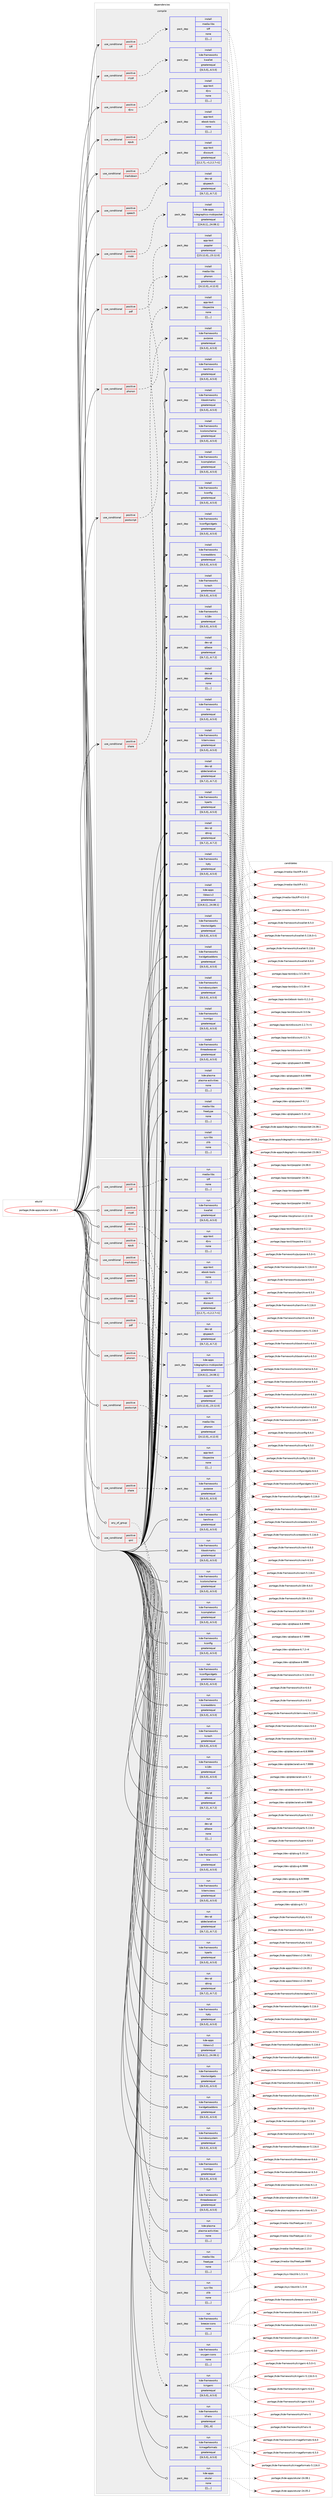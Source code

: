 digraph prolog {

# *************
# Graph options
# *************

newrank=true;
concentrate=true;
compound=true;
graph [rankdir=LR,fontname=Helvetica,fontsize=10,ranksep=1.5];#, ranksep=2.5, nodesep=0.2];
edge  [arrowhead=vee];
node  [fontname=Helvetica,fontsize=10];

# **********
# The ebuild
# **********

subgraph cluster_leftcol {
color=gray;
label=<<i>ebuild</i>>;
id [label="portage://kde-apps/okular-24.08.1", color=red, width=4, href="../kde-apps/okular-24.08.1.svg"];
}

# ****************
# The dependencies
# ****************

subgraph cluster_midcol {
color=gray;
label=<<i>dependencies</i>>;
subgraph cluster_compile {
fillcolor="#eeeeee";
style=filled;
label=<<i>compile</i>>;
subgraph cond69754 {
dependency270304 [label=<<TABLE BORDER="0" CELLBORDER="1" CELLSPACING="0" CELLPADDING="4"><TR><TD ROWSPAN="3" CELLPADDING="10">use_conditional</TD></TR><TR><TD>positive</TD></TR><TR><TD>crypt</TD></TR></TABLE>>, shape=none, color=red];
subgraph pack198477 {
dependency270305 [label=<<TABLE BORDER="0" CELLBORDER="1" CELLSPACING="0" CELLPADDING="4" WIDTH="220"><TR><TD ROWSPAN="6" CELLPADDING="30">pack_dep</TD></TR><TR><TD WIDTH="110">install</TD></TR><TR><TD>kde-frameworks</TD></TR><TR><TD>kwallet</TD></TR><TR><TD>greaterequal</TD></TR><TR><TD>[[6,5,0],,,6.5.0]</TD></TR></TABLE>>, shape=none, color=blue];
}
dependency270304:e -> dependency270305:w [weight=20,style="dashed",arrowhead="vee"];
}
id:e -> dependency270304:w [weight=20,style="solid",arrowhead="vee"];
subgraph cond69755 {
dependency270306 [label=<<TABLE BORDER="0" CELLBORDER="1" CELLSPACING="0" CELLPADDING="4"><TR><TD ROWSPAN="3" CELLPADDING="10">use_conditional</TD></TR><TR><TD>positive</TD></TR><TR><TD>djvu</TD></TR></TABLE>>, shape=none, color=red];
subgraph pack198478 {
dependency270307 [label=<<TABLE BORDER="0" CELLBORDER="1" CELLSPACING="0" CELLPADDING="4" WIDTH="220"><TR><TD ROWSPAN="6" CELLPADDING="30">pack_dep</TD></TR><TR><TD WIDTH="110">install</TD></TR><TR><TD>app-text</TD></TR><TR><TD>djvu</TD></TR><TR><TD>none</TD></TR><TR><TD>[[],,,,]</TD></TR></TABLE>>, shape=none, color=blue];
}
dependency270306:e -> dependency270307:w [weight=20,style="dashed",arrowhead="vee"];
}
id:e -> dependency270306:w [weight=20,style="solid",arrowhead="vee"];
subgraph cond69756 {
dependency270308 [label=<<TABLE BORDER="0" CELLBORDER="1" CELLSPACING="0" CELLPADDING="4"><TR><TD ROWSPAN="3" CELLPADDING="10">use_conditional</TD></TR><TR><TD>positive</TD></TR><TR><TD>epub</TD></TR></TABLE>>, shape=none, color=red];
subgraph pack198479 {
dependency270309 [label=<<TABLE BORDER="0" CELLBORDER="1" CELLSPACING="0" CELLPADDING="4" WIDTH="220"><TR><TD ROWSPAN="6" CELLPADDING="30">pack_dep</TD></TR><TR><TD WIDTH="110">install</TD></TR><TR><TD>app-text</TD></TR><TR><TD>ebook-tools</TD></TR><TR><TD>none</TD></TR><TR><TD>[[],,,,]</TD></TR></TABLE>>, shape=none, color=blue];
}
dependency270308:e -> dependency270309:w [weight=20,style="dashed",arrowhead="vee"];
}
id:e -> dependency270308:w [weight=20,style="solid",arrowhead="vee"];
subgraph cond69757 {
dependency270310 [label=<<TABLE BORDER="0" CELLBORDER="1" CELLSPACING="0" CELLPADDING="4"><TR><TD ROWSPAN="3" CELLPADDING="10">use_conditional</TD></TR><TR><TD>positive</TD></TR><TR><TD>markdown</TD></TR></TABLE>>, shape=none, color=red];
subgraph pack198480 {
dependency270311 [label=<<TABLE BORDER="0" CELLBORDER="1" CELLSPACING="0" CELLPADDING="4" WIDTH="220"><TR><TD ROWSPAN="6" CELLPADDING="30">pack_dep</TD></TR><TR><TD WIDTH="110">install</TD></TR><TR><TD>app-text</TD></TR><TR><TD>discount</TD></TR><TR><TD>greaterequal</TD></TR><TR><TD>[[2,2,7],,-r1,2.2.7-r1]</TD></TR></TABLE>>, shape=none, color=blue];
}
dependency270310:e -> dependency270311:w [weight=20,style="dashed",arrowhead="vee"];
}
id:e -> dependency270310:w [weight=20,style="solid",arrowhead="vee"];
subgraph cond69758 {
dependency270312 [label=<<TABLE BORDER="0" CELLBORDER="1" CELLSPACING="0" CELLPADDING="4"><TR><TD ROWSPAN="3" CELLPADDING="10">use_conditional</TD></TR><TR><TD>positive</TD></TR><TR><TD>mobi</TD></TR></TABLE>>, shape=none, color=red];
subgraph pack198481 {
dependency270313 [label=<<TABLE BORDER="0" CELLBORDER="1" CELLSPACING="0" CELLPADDING="4" WIDTH="220"><TR><TD ROWSPAN="6" CELLPADDING="30">pack_dep</TD></TR><TR><TD WIDTH="110">install</TD></TR><TR><TD>kde-apps</TD></TR><TR><TD>kdegraphics-mobipocket</TD></TR><TR><TD>greaterequal</TD></TR><TR><TD>[[24,8,1],,,24.08.1]</TD></TR></TABLE>>, shape=none, color=blue];
}
dependency270312:e -> dependency270313:w [weight=20,style="dashed",arrowhead="vee"];
}
id:e -> dependency270312:w [weight=20,style="solid",arrowhead="vee"];
subgraph cond69759 {
dependency270314 [label=<<TABLE BORDER="0" CELLBORDER="1" CELLSPACING="0" CELLPADDING="4"><TR><TD ROWSPAN="3" CELLPADDING="10">use_conditional</TD></TR><TR><TD>positive</TD></TR><TR><TD>pdf</TD></TR></TABLE>>, shape=none, color=red];
subgraph pack198482 {
dependency270315 [label=<<TABLE BORDER="0" CELLBORDER="1" CELLSPACING="0" CELLPADDING="4" WIDTH="220"><TR><TD ROWSPAN="6" CELLPADDING="30">pack_dep</TD></TR><TR><TD WIDTH="110">install</TD></TR><TR><TD>app-text</TD></TR><TR><TD>poppler</TD></TR><TR><TD>greaterequal</TD></TR><TR><TD>[[23,12,0],,,23.12.0]</TD></TR></TABLE>>, shape=none, color=blue];
}
dependency270314:e -> dependency270315:w [weight=20,style="dashed",arrowhead="vee"];
}
id:e -> dependency270314:w [weight=20,style="solid",arrowhead="vee"];
subgraph cond69760 {
dependency270316 [label=<<TABLE BORDER="0" CELLBORDER="1" CELLSPACING="0" CELLPADDING="4"><TR><TD ROWSPAN="3" CELLPADDING="10">use_conditional</TD></TR><TR><TD>positive</TD></TR><TR><TD>phonon</TD></TR></TABLE>>, shape=none, color=red];
subgraph pack198483 {
dependency270317 [label=<<TABLE BORDER="0" CELLBORDER="1" CELLSPACING="0" CELLPADDING="4" WIDTH="220"><TR><TD ROWSPAN="6" CELLPADDING="30">pack_dep</TD></TR><TR><TD WIDTH="110">install</TD></TR><TR><TD>media-libs</TD></TR><TR><TD>phonon</TD></TR><TR><TD>greaterequal</TD></TR><TR><TD>[[4,12,0],,,4.12.0]</TD></TR></TABLE>>, shape=none, color=blue];
}
dependency270316:e -> dependency270317:w [weight=20,style="dashed",arrowhead="vee"];
}
id:e -> dependency270316:w [weight=20,style="solid",arrowhead="vee"];
subgraph cond69761 {
dependency270318 [label=<<TABLE BORDER="0" CELLBORDER="1" CELLSPACING="0" CELLPADDING="4"><TR><TD ROWSPAN="3" CELLPADDING="10">use_conditional</TD></TR><TR><TD>positive</TD></TR><TR><TD>postscript</TD></TR></TABLE>>, shape=none, color=red];
subgraph pack198484 {
dependency270319 [label=<<TABLE BORDER="0" CELLBORDER="1" CELLSPACING="0" CELLPADDING="4" WIDTH="220"><TR><TD ROWSPAN="6" CELLPADDING="30">pack_dep</TD></TR><TR><TD WIDTH="110">install</TD></TR><TR><TD>app-text</TD></TR><TR><TD>libspectre</TD></TR><TR><TD>none</TD></TR><TR><TD>[[],,,,]</TD></TR></TABLE>>, shape=none, color=blue];
}
dependency270318:e -> dependency270319:w [weight=20,style="dashed",arrowhead="vee"];
}
id:e -> dependency270318:w [weight=20,style="solid",arrowhead="vee"];
subgraph cond69762 {
dependency270320 [label=<<TABLE BORDER="0" CELLBORDER="1" CELLSPACING="0" CELLPADDING="4"><TR><TD ROWSPAN="3" CELLPADDING="10">use_conditional</TD></TR><TR><TD>positive</TD></TR><TR><TD>share</TD></TR></TABLE>>, shape=none, color=red];
subgraph pack198485 {
dependency270321 [label=<<TABLE BORDER="0" CELLBORDER="1" CELLSPACING="0" CELLPADDING="4" WIDTH="220"><TR><TD ROWSPAN="6" CELLPADDING="30">pack_dep</TD></TR><TR><TD WIDTH="110">install</TD></TR><TR><TD>kde-frameworks</TD></TR><TR><TD>purpose</TD></TR><TR><TD>greaterequal</TD></TR><TR><TD>[[6,5,0],,,6.5.0]</TD></TR></TABLE>>, shape=none, color=blue];
}
dependency270320:e -> dependency270321:w [weight=20,style="dashed",arrowhead="vee"];
}
id:e -> dependency270320:w [weight=20,style="solid",arrowhead="vee"];
subgraph cond69763 {
dependency270322 [label=<<TABLE BORDER="0" CELLBORDER="1" CELLSPACING="0" CELLPADDING="4"><TR><TD ROWSPAN="3" CELLPADDING="10">use_conditional</TD></TR><TR><TD>positive</TD></TR><TR><TD>speech</TD></TR></TABLE>>, shape=none, color=red];
subgraph pack198486 {
dependency270323 [label=<<TABLE BORDER="0" CELLBORDER="1" CELLSPACING="0" CELLPADDING="4" WIDTH="220"><TR><TD ROWSPAN="6" CELLPADDING="30">pack_dep</TD></TR><TR><TD WIDTH="110">install</TD></TR><TR><TD>dev-qt</TD></TR><TR><TD>qtspeech</TD></TR><TR><TD>greaterequal</TD></TR><TR><TD>[[6,7,2],,,6.7.2]</TD></TR></TABLE>>, shape=none, color=blue];
}
dependency270322:e -> dependency270323:w [weight=20,style="dashed",arrowhead="vee"];
}
id:e -> dependency270322:w [weight=20,style="solid",arrowhead="vee"];
subgraph cond69764 {
dependency270324 [label=<<TABLE BORDER="0" CELLBORDER="1" CELLSPACING="0" CELLPADDING="4"><TR><TD ROWSPAN="3" CELLPADDING="10">use_conditional</TD></TR><TR><TD>positive</TD></TR><TR><TD>tiff</TD></TR></TABLE>>, shape=none, color=red];
subgraph pack198487 {
dependency270325 [label=<<TABLE BORDER="0" CELLBORDER="1" CELLSPACING="0" CELLPADDING="4" WIDTH="220"><TR><TD ROWSPAN="6" CELLPADDING="30">pack_dep</TD></TR><TR><TD WIDTH="110">install</TD></TR><TR><TD>media-libs</TD></TR><TR><TD>tiff</TD></TR><TR><TD>none</TD></TR><TR><TD>[[],,,,]</TD></TR></TABLE>>, shape=none, color=blue];
}
dependency270324:e -> dependency270325:w [weight=20,style="dashed",arrowhead="vee"];
}
id:e -> dependency270324:w [weight=20,style="solid",arrowhead="vee"];
subgraph pack198488 {
dependency270326 [label=<<TABLE BORDER="0" CELLBORDER="1" CELLSPACING="0" CELLPADDING="4" WIDTH="220"><TR><TD ROWSPAN="6" CELLPADDING="30">pack_dep</TD></TR><TR><TD WIDTH="110">install</TD></TR><TR><TD>dev-qt</TD></TR><TR><TD>qtbase</TD></TR><TR><TD>greaterequal</TD></TR><TR><TD>[[6,7,2],,,6.7.2]</TD></TR></TABLE>>, shape=none, color=blue];
}
id:e -> dependency270326:w [weight=20,style="solid",arrowhead="vee"];
subgraph pack198489 {
dependency270327 [label=<<TABLE BORDER="0" CELLBORDER="1" CELLSPACING="0" CELLPADDING="4" WIDTH="220"><TR><TD ROWSPAN="6" CELLPADDING="30">pack_dep</TD></TR><TR><TD WIDTH="110">install</TD></TR><TR><TD>dev-qt</TD></TR><TR><TD>qtbase</TD></TR><TR><TD>none</TD></TR><TR><TD>[[],,,,]</TD></TR></TABLE>>, shape=none, color=blue];
}
id:e -> dependency270327:w [weight=20,style="solid",arrowhead="vee"];
subgraph pack198490 {
dependency270328 [label=<<TABLE BORDER="0" CELLBORDER="1" CELLSPACING="0" CELLPADDING="4" WIDTH="220"><TR><TD ROWSPAN="6" CELLPADDING="30">pack_dep</TD></TR><TR><TD WIDTH="110">install</TD></TR><TR><TD>dev-qt</TD></TR><TR><TD>qtdeclarative</TD></TR><TR><TD>greaterequal</TD></TR><TR><TD>[[6,7,2],,,6.7.2]</TD></TR></TABLE>>, shape=none, color=blue];
}
id:e -> dependency270328:w [weight=20,style="solid",arrowhead="vee"];
subgraph pack198491 {
dependency270329 [label=<<TABLE BORDER="0" CELLBORDER="1" CELLSPACING="0" CELLPADDING="4" WIDTH="220"><TR><TD ROWSPAN="6" CELLPADDING="30">pack_dep</TD></TR><TR><TD WIDTH="110">install</TD></TR><TR><TD>dev-qt</TD></TR><TR><TD>qtsvg</TD></TR><TR><TD>greaterequal</TD></TR><TR><TD>[[6,7,2],,,6.7.2]</TD></TR></TABLE>>, shape=none, color=blue];
}
id:e -> dependency270329:w [weight=20,style="solid",arrowhead="vee"];
subgraph pack198492 {
dependency270330 [label=<<TABLE BORDER="0" CELLBORDER="1" CELLSPACING="0" CELLPADDING="4" WIDTH="220"><TR><TD ROWSPAN="6" CELLPADDING="30">pack_dep</TD></TR><TR><TD WIDTH="110">install</TD></TR><TR><TD>kde-apps</TD></TR><TR><TD>libkexiv2</TD></TR><TR><TD>greaterequal</TD></TR><TR><TD>[[24,8,1],,,24.08.1]</TD></TR></TABLE>>, shape=none, color=blue];
}
id:e -> dependency270330:w [weight=20,style="solid",arrowhead="vee"];
subgraph pack198493 {
dependency270331 [label=<<TABLE BORDER="0" CELLBORDER="1" CELLSPACING="0" CELLPADDING="4" WIDTH="220"><TR><TD ROWSPAN="6" CELLPADDING="30">pack_dep</TD></TR><TR><TD WIDTH="110">install</TD></TR><TR><TD>kde-frameworks</TD></TR><TR><TD>karchive</TD></TR><TR><TD>greaterequal</TD></TR><TR><TD>[[6,5,0],,,6.5.0]</TD></TR></TABLE>>, shape=none, color=blue];
}
id:e -> dependency270331:w [weight=20,style="solid",arrowhead="vee"];
subgraph pack198494 {
dependency270332 [label=<<TABLE BORDER="0" CELLBORDER="1" CELLSPACING="0" CELLPADDING="4" WIDTH="220"><TR><TD ROWSPAN="6" CELLPADDING="30">pack_dep</TD></TR><TR><TD WIDTH="110">install</TD></TR><TR><TD>kde-frameworks</TD></TR><TR><TD>kbookmarks</TD></TR><TR><TD>greaterequal</TD></TR><TR><TD>[[6,5,0],,,6.5.0]</TD></TR></TABLE>>, shape=none, color=blue];
}
id:e -> dependency270332:w [weight=20,style="solid",arrowhead="vee"];
subgraph pack198495 {
dependency270333 [label=<<TABLE BORDER="0" CELLBORDER="1" CELLSPACING="0" CELLPADDING="4" WIDTH="220"><TR><TD ROWSPAN="6" CELLPADDING="30">pack_dep</TD></TR><TR><TD WIDTH="110">install</TD></TR><TR><TD>kde-frameworks</TD></TR><TR><TD>kcolorscheme</TD></TR><TR><TD>greaterequal</TD></TR><TR><TD>[[6,5,0],,,6.5.0]</TD></TR></TABLE>>, shape=none, color=blue];
}
id:e -> dependency270333:w [weight=20,style="solid",arrowhead="vee"];
subgraph pack198496 {
dependency270334 [label=<<TABLE BORDER="0" CELLBORDER="1" CELLSPACING="0" CELLPADDING="4" WIDTH="220"><TR><TD ROWSPAN="6" CELLPADDING="30">pack_dep</TD></TR><TR><TD WIDTH="110">install</TD></TR><TR><TD>kde-frameworks</TD></TR><TR><TD>kcompletion</TD></TR><TR><TD>greaterequal</TD></TR><TR><TD>[[6,5,0],,,6.5.0]</TD></TR></TABLE>>, shape=none, color=blue];
}
id:e -> dependency270334:w [weight=20,style="solid",arrowhead="vee"];
subgraph pack198497 {
dependency270335 [label=<<TABLE BORDER="0" CELLBORDER="1" CELLSPACING="0" CELLPADDING="4" WIDTH="220"><TR><TD ROWSPAN="6" CELLPADDING="30">pack_dep</TD></TR><TR><TD WIDTH="110">install</TD></TR><TR><TD>kde-frameworks</TD></TR><TR><TD>kconfig</TD></TR><TR><TD>greaterequal</TD></TR><TR><TD>[[6,5,0],,,6.5.0]</TD></TR></TABLE>>, shape=none, color=blue];
}
id:e -> dependency270335:w [weight=20,style="solid",arrowhead="vee"];
subgraph pack198498 {
dependency270336 [label=<<TABLE BORDER="0" CELLBORDER="1" CELLSPACING="0" CELLPADDING="4" WIDTH="220"><TR><TD ROWSPAN="6" CELLPADDING="30">pack_dep</TD></TR><TR><TD WIDTH="110">install</TD></TR><TR><TD>kde-frameworks</TD></TR><TR><TD>kconfigwidgets</TD></TR><TR><TD>greaterequal</TD></TR><TR><TD>[[6,5,0],,,6.5.0]</TD></TR></TABLE>>, shape=none, color=blue];
}
id:e -> dependency270336:w [weight=20,style="solid",arrowhead="vee"];
subgraph pack198499 {
dependency270337 [label=<<TABLE BORDER="0" CELLBORDER="1" CELLSPACING="0" CELLPADDING="4" WIDTH="220"><TR><TD ROWSPAN="6" CELLPADDING="30">pack_dep</TD></TR><TR><TD WIDTH="110">install</TD></TR><TR><TD>kde-frameworks</TD></TR><TR><TD>kcoreaddons</TD></TR><TR><TD>greaterequal</TD></TR><TR><TD>[[6,5,0],,,6.5.0]</TD></TR></TABLE>>, shape=none, color=blue];
}
id:e -> dependency270337:w [weight=20,style="solid",arrowhead="vee"];
subgraph pack198500 {
dependency270338 [label=<<TABLE BORDER="0" CELLBORDER="1" CELLSPACING="0" CELLPADDING="4" WIDTH="220"><TR><TD ROWSPAN="6" CELLPADDING="30">pack_dep</TD></TR><TR><TD WIDTH="110">install</TD></TR><TR><TD>kde-frameworks</TD></TR><TR><TD>kcrash</TD></TR><TR><TD>greaterequal</TD></TR><TR><TD>[[6,5,0],,,6.5.0]</TD></TR></TABLE>>, shape=none, color=blue];
}
id:e -> dependency270338:w [weight=20,style="solid",arrowhead="vee"];
subgraph pack198501 {
dependency270339 [label=<<TABLE BORDER="0" CELLBORDER="1" CELLSPACING="0" CELLPADDING="4" WIDTH="220"><TR><TD ROWSPAN="6" CELLPADDING="30">pack_dep</TD></TR><TR><TD WIDTH="110">install</TD></TR><TR><TD>kde-frameworks</TD></TR><TR><TD>ki18n</TD></TR><TR><TD>greaterequal</TD></TR><TR><TD>[[6,5,0],,,6.5.0]</TD></TR></TABLE>>, shape=none, color=blue];
}
id:e -> dependency270339:w [weight=20,style="solid",arrowhead="vee"];
subgraph pack198502 {
dependency270340 [label=<<TABLE BORDER="0" CELLBORDER="1" CELLSPACING="0" CELLPADDING="4" WIDTH="220"><TR><TD ROWSPAN="6" CELLPADDING="30">pack_dep</TD></TR><TR><TD WIDTH="110">install</TD></TR><TR><TD>kde-frameworks</TD></TR><TR><TD>kio</TD></TR><TR><TD>greaterequal</TD></TR><TR><TD>[[6,5,0],,,6.5.0]</TD></TR></TABLE>>, shape=none, color=blue];
}
id:e -> dependency270340:w [weight=20,style="solid",arrowhead="vee"];
subgraph pack198503 {
dependency270341 [label=<<TABLE BORDER="0" CELLBORDER="1" CELLSPACING="0" CELLPADDING="4" WIDTH="220"><TR><TD ROWSPAN="6" CELLPADDING="30">pack_dep</TD></TR><TR><TD WIDTH="110">install</TD></TR><TR><TD>kde-frameworks</TD></TR><TR><TD>kitemviews</TD></TR><TR><TD>greaterequal</TD></TR><TR><TD>[[6,5,0],,,6.5.0]</TD></TR></TABLE>>, shape=none, color=blue];
}
id:e -> dependency270341:w [weight=20,style="solid",arrowhead="vee"];
subgraph pack198504 {
dependency270342 [label=<<TABLE BORDER="0" CELLBORDER="1" CELLSPACING="0" CELLPADDING="4" WIDTH="220"><TR><TD ROWSPAN="6" CELLPADDING="30">pack_dep</TD></TR><TR><TD WIDTH="110">install</TD></TR><TR><TD>kde-frameworks</TD></TR><TR><TD>kparts</TD></TR><TR><TD>greaterequal</TD></TR><TR><TD>[[6,5,0],,,6.5.0]</TD></TR></TABLE>>, shape=none, color=blue];
}
id:e -> dependency270342:w [weight=20,style="solid",arrowhead="vee"];
subgraph pack198505 {
dependency270343 [label=<<TABLE BORDER="0" CELLBORDER="1" CELLSPACING="0" CELLPADDING="4" WIDTH="220"><TR><TD ROWSPAN="6" CELLPADDING="30">pack_dep</TD></TR><TR><TD WIDTH="110">install</TD></TR><TR><TD>kde-frameworks</TD></TR><TR><TD>kpty</TD></TR><TR><TD>greaterequal</TD></TR><TR><TD>[[6,5,0],,,6.5.0]</TD></TR></TABLE>>, shape=none, color=blue];
}
id:e -> dependency270343:w [weight=20,style="solid",arrowhead="vee"];
subgraph pack198506 {
dependency270344 [label=<<TABLE BORDER="0" CELLBORDER="1" CELLSPACING="0" CELLPADDING="4" WIDTH="220"><TR><TD ROWSPAN="6" CELLPADDING="30">pack_dep</TD></TR><TR><TD WIDTH="110">install</TD></TR><TR><TD>kde-frameworks</TD></TR><TR><TD>ktextwidgets</TD></TR><TR><TD>greaterequal</TD></TR><TR><TD>[[6,5,0],,,6.5.0]</TD></TR></TABLE>>, shape=none, color=blue];
}
id:e -> dependency270344:w [weight=20,style="solid",arrowhead="vee"];
subgraph pack198507 {
dependency270345 [label=<<TABLE BORDER="0" CELLBORDER="1" CELLSPACING="0" CELLPADDING="4" WIDTH="220"><TR><TD ROWSPAN="6" CELLPADDING="30">pack_dep</TD></TR><TR><TD WIDTH="110">install</TD></TR><TR><TD>kde-frameworks</TD></TR><TR><TD>kwidgetsaddons</TD></TR><TR><TD>greaterequal</TD></TR><TR><TD>[[6,5,0],,,6.5.0]</TD></TR></TABLE>>, shape=none, color=blue];
}
id:e -> dependency270345:w [weight=20,style="solid",arrowhead="vee"];
subgraph pack198508 {
dependency270346 [label=<<TABLE BORDER="0" CELLBORDER="1" CELLSPACING="0" CELLPADDING="4" WIDTH="220"><TR><TD ROWSPAN="6" CELLPADDING="30">pack_dep</TD></TR><TR><TD WIDTH="110">install</TD></TR><TR><TD>kde-frameworks</TD></TR><TR><TD>kwindowsystem</TD></TR><TR><TD>greaterequal</TD></TR><TR><TD>[[6,5,0],,,6.5.0]</TD></TR></TABLE>>, shape=none, color=blue];
}
id:e -> dependency270346:w [weight=20,style="solid",arrowhead="vee"];
subgraph pack198509 {
dependency270347 [label=<<TABLE BORDER="0" CELLBORDER="1" CELLSPACING="0" CELLPADDING="4" WIDTH="220"><TR><TD ROWSPAN="6" CELLPADDING="30">pack_dep</TD></TR><TR><TD WIDTH="110">install</TD></TR><TR><TD>kde-frameworks</TD></TR><TR><TD>kxmlgui</TD></TR><TR><TD>greaterequal</TD></TR><TR><TD>[[6,5,0],,,6.5.0]</TD></TR></TABLE>>, shape=none, color=blue];
}
id:e -> dependency270347:w [weight=20,style="solid",arrowhead="vee"];
subgraph pack198510 {
dependency270348 [label=<<TABLE BORDER="0" CELLBORDER="1" CELLSPACING="0" CELLPADDING="4" WIDTH="220"><TR><TD ROWSPAN="6" CELLPADDING="30">pack_dep</TD></TR><TR><TD WIDTH="110">install</TD></TR><TR><TD>kde-frameworks</TD></TR><TR><TD>threadweaver</TD></TR><TR><TD>greaterequal</TD></TR><TR><TD>[[6,5,0],,,6.5.0]</TD></TR></TABLE>>, shape=none, color=blue];
}
id:e -> dependency270348:w [weight=20,style="solid",arrowhead="vee"];
subgraph pack198511 {
dependency270349 [label=<<TABLE BORDER="0" CELLBORDER="1" CELLSPACING="0" CELLPADDING="4" WIDTH="220"><TR><TD ROWSPAN="6" CELLPADDING="30">pack_dep</TD></TR><TR><TD WIDTH="110">install</TD></TR><TR><TD>kde-plasma</TD></TR><TR><TD>plasma-activities</TD></TR><TR><TD>none</TD></TR><TR><TD>[[],,,,]</TD></TR></TABLE>>, shape=none, color=blue];
}
id:e -> dependency270349:w [weight=20,style="solid",arrowhead="vee"];
subgraph pack198512 {
dependency270350 [label=<<TABLE BORDER="0" CELLBORDER="1" CELLSPACING="0" CELLPADDING="4" WIDTH="220"><TR><TD ROWSPAN="6" CELLPADDING="30">pack_dep</TD></TR><TR><TD WIDTH="110">install</TD></TR><TR><TD>media-libs</TD></TR><TR><TD>freetype</TD></TR><TR><TD>none</TD></TR><TR><TD>[[],,,,]</TD></TR></TABLE>>, shape=none, color=blue];
}
id:e -> dependency270350:w [weight=20,style="solid",arrowhead="vee"];
subgraph pack198513 {
dependency270351 [label=<<TABLE BORDER="0" CELLBORDER="1" CELLSPACING="0" CELLPADDING="4" WIDTH="220"><TR><TD ROWSPAN="6" CELLPADDING="30">pack_dep</TD></TR><TR><TD WIDTH="110">install</TD></TR><TR><TD>sys-libs</TD></TR><TR><TD>zlib</TD></TR><TR><TD>none</TD></TR><TR><TD>[[],,,,]</TD></TR></TABLE>>, shape=none, color=blue];
}
id:e -> dependency270351:w [weight=20,style="solid",arrowhead="vee"];
}
subgraph cluster_compileandrun {
fillcolor="#eeeeee";
style=filled;
label=<<i>compile and run</i>>;
}
subgraph cluster_run {
fillcolor="#eeeeee";
style=filled;
label=<<i>run</i>>;
subgraph any1913 {
dependency270352 [label=<<TABLE BORDER="0" CELLBORDER="1" CELLSPACING="0" CELLPADDING="4"><TR><TD CELLPADDING="10">any_of_group</TD></TR></TABLE>>, shape=none, color=red];subgraph pack198514 {
dependency270353 [label=<<TABLE BORDER="0" CELLBORDER="1" CELLSPACING="0" CELLPADDING="4" WIDTH="220"><TR><TD ROWSPAN="6" CELLPADDING="30">pack_dep</TD></TR><TR><TD WIDTH="110">run</TD></TR><TR><TD>kde-frameworks</TD></TR><TR><TD>breeze-icons</TD></TR><TR><TD>none</TD></TR><TR><TD>[[],,,,]</TD></TR></TABLE>>, shape=none, color=blue];
}
dependency270352:e -> dependency270353:w [weight=20,style="dotted",arrowhead="oinv"];
subgraph pack198515 {
dependency270354 [label=<<TABLE BORDER="0" CELLBORDER="1" CELLSPACING="0" CELLPADDING="4" WIDTH="220"><TR><TD ROWSPAN="6" CELLPADDING="30">pack_dep</TD></TR><TR><TD WIDTH="110">run</TD></TR><TR><TD>kde-frameworks</TD></TR><TR><TD>oxygen-icons</TD></TR><TR><TD>none</TD></TR><TR><TD>[[],,,,]</TD></TR></TABLE>>, shape=none, color=blue];
}
dependency270352:e -> dependency270354:w [weight=20,style="dotted",arrowhead="oinv"];
}
id:e -> dependency270352:w [weight=20,style="solid",arrowhead="odot"];
subgraph cond69765 {
dependency270355 [label=<<TABLE BORDER="0" CELLBORDER="1" CELLSPACING="0" CELLPADDING="4"><TR><TD ROWSPAN="3" CELLPADDING="10">use_conditional</TD></TR><TR><TD>positive</TD></TR><TR><TD>crypt</TD></TR></TABLE>>, shape=none, color=red];
subgraph pack198516 {
dependency270356 [label=<<TABLE BORDER="0" CELLBORDER="1" CELLSPACING="0" CELLPADDING="4" WIDTH="220"><TR><TD ROWSPAN="6" CELLPADDING="30">pack_dep</TD></TR><TR><TD WIDTH="110">run</TD></TR><TR><TD>kde-frameworks</TD></TR><TR><TD>kwallet</TD></TR><TR><TD>greaterequal</TD></TR><TR><TD>[[6,5,0],,,6.5.0]</TD></TR></TABLE>>, shape=none, color=blue];
}
dependency270355:e -> dependency270356:w [weight=20,style="dashed",arrowhead="vee"];
}
id:e -> dependency270355:w [weight=20,style="solid",arrowhead="odot"];
subgraph cond69766 {
dependency270357 [label=<<TABLE BORDER="0" CELLBORDER="1" CELLSPACING="0" CELLPADDING="4"><TR><TD ROWSPAN="3" CELLPADDING="10">use_conditional</TD></TR><TR><TD>positive</TD></TR><TR><TD>djvu</TD></TR></TABLE>>, shape=none, color=red];
subgraph pack198517 {
dependency270358 [label=<<TABLE BORDER="0" CELLBORDER="1" CELLSPACING="0" CELLPADDING="4" WIDTH="220"><TR><TD ROWSPAN="6" CELLPADDING="30">pack_dep</TD></TR><TR><TD WIDTH="110">run</TD></TR><TR><TD>app-text</TD></TR><TR><TD>djvu</TD></TR><TR><TD>none</TD></TR><TR><TD>[[],,,,]</TD></TR></TABLE>>, shape=none, color=blue];
}
dependency270357:e -> dependency270358:w [weight=20,style="dashed",arrowhead="vee"];
}
id:e -> dependency270357:w [weight=20,style="solid",arrowhead="odot"];
subgraph cond69767 {
dependency270359 [label=<<TABLE BORDER="0" CELLBORDER="1" CELLSPACING="0" CELLPADDING="4"><TR><TD ROWSPAN="3" CELLPADDING="10">use_conditional</TD></TR><TR><TD>positive</TD></TR><TR><TD>epub</TD></TR></TABLE>>, shape=none, color=red];
subgraph pack198518 {
dependency270360 [label=<<TABLE BORDER="0" CELLBORDER="1" CELLSPACING="0" CELLPADDING="4" WIDTH="220"><TR><TD ROWSPAN="6" CELLPADDING="30">pack_dep</TD></TR><TR><TD WIDTH="110">run</TD></TR><TR><TD>app-text</TD></TR><TR><TD>ebook-tools</TD></TR><TR><TD>none</TD></TR><TR><TD>[[],,,,]</TD></TR></TABLE>>, shape=none, color=blue];
}
dependency270359:e -> dependency270360:w [weight=20,style="dashed",arrowhead="vee"];
}
id:e -> dependency270359:w [weight=20,style="solid",arrowhead="odot"];
subgraph cond69768 {
dependency270361 [label=<<TABLE BORDER="0" CELLBORDER="1" CELLSPACING="0" CELLPADDING="4"><TR><TD ROWSPAN="3" CELLPADDING="10">use_conditional</TD></TR><TR><TD>positive</TD></TR><TR><TD>markdown</TD></TR></TABLE>>, shape=none, color=red];
subgraph pack198519 {
dependency270362 [label=<<TABLE BORDER="0" CELLBORDER="1" CELLSPACING="0" CELLPADDING="4" WIDTH="220"><TR><TD ROWSPAN="6" CELLPADDING="30">pack_dep</TD></TR><TR><TD WIDTH="110">run</TD></TR><TR><TD>app-text</TD></TR><TR><TD>discount</TD></TR><TR><TD>greaterequal</TD></TR><TR><TD>[[2,2,7],,-r1,2.2.7-r1]</TD></TR></TABLE>>, shape=none, color=blue];
}
dependency270361:e -> dependency270362:w [weight=20,style="dashed",arrowhead="vee"];
}
id:e -> dependency270361:w [weight=20,style="solid",arrowhead="odot"];
subgraph cond69769 {
dependency270363 [label=<<TABLE BORDER="0" CELLBORDER="1" CELLSPACING="0" CELLPADDING="4"><TR><TD ROWSPAN="3" CELLPADDING="10">use_conditional</TD></TR><TR><TD>positive</TD></TR><TR><TD>mobi</TD></TR></TABLE>>, shape=none, color=red];
subgraph pack198520 {
dependency270364 [label=<<TABLE BORDER="0" CELLBORDER="1" CELLSPACING="0" CELLPADDING="4" WIDTH="220"><TR><TD ROWSPAN="6" CELLPADDING="30">pack_dep</TD></TR><TR><TD WIDTH="110">run</TD></TR><TR><TD>kde-apps</TD></TR><TR><TD>kdegraphics-mobipocket</TD></TR><TR><TD>greaterequal</TD></TR><TR><TD>[[24,8,1],,,24.08.1]</TD></TR></TABLE>>, shape=none, color=blue];
}
dependency270363:e -> dependency270364:w [weight=20,style="dashed",arrowhead="vee"];
}
id:e -> dependency270363:w [weight=20,style="solid",arrowhead="odot"];
subgraph cond69770 {
dependency270365 [label=<<TABLE BORDER="0" CELLBORDER="1" CELLSPACING="0" CELLPADDING="4"><TR><TD ROWSPAN="3" CELLPADDING="10">use_conditional</TD></TR><TR><TD>positive</TD></TR><TR><TD>pdf</TD></TR></TABLE>>, shape=none, color=red];
subgraph pack198521 {
dependency270366 [label=<<TABLE BORDER="0" CELLBORDER="1" CELLSPACING="0" CELLPADDING="4" WIDTH="220"><TR><TD ROWSPAN="6" CELLPADDING="30">pack_dep</TD></TR><TR><TD WIDTH="110">run</TD></TR><TR><TD>app-text</TD></TR><TR><TD>poppler</TD></TR><TR><TD>greaterequal</TD></TR><TR><TD>[[23,12,0],,,23.12.0]</TD></TR></TABLE>>, shape=none, color=blue];
}
dependency270365:e -> dependency270366:w [weight=20,style="dashed",arrowhead="vee"];
}
id:e -> dependency270365:w [weight=20,style="solid",arrowhead="odot"];
subgraph cond69771 {
dependency270367 [label=<<TABLE BORDER="0" CELLBORDER="1" CELLSPACING="0" CELLPADDING="4"><TR><TD ROWSPAN="3" CELLPADDING="10">use_conditional</TD></TR><TR><TD>positive</TD></TR><TR><TD>phonon</TD></TR></TABLE>>, shape=none, color=red];
subgraph pack198522 {
dependency270368 [label=<<TABLE BORDER="0" CELLBORDER="1" CELLSPACING="0" CELLPADDING="4" WIDTH="220"><TR><TD ROWSPAN="6" CELLPADDING="30">pack_dep</TD></TR><TR><TD WIDTH="110">run</TD></TR><TR><TD>media-libs</TD></TR><TR><TD>phonon</TD></TR><TR><TD>greaterequal</TD></TR><TR><TD>[[4,12,0],,,4.12.0]</TD></TR></TABLE>>, shape=none, color=blue];
}
dependency270367:e -> dependency270368:w [weight=20,style="dashed",arrowhead="vee"];
}
id:e -> dependency270367:w [weight=20,style="solid",arrowhead="odot"];
subgraph cond69772 {
dependency270369 [label=<<TABLE BORDER="0" CELLBORDER="1" CELLSPACING="0" CELLPADDING="4"><TR><TD ROWSPAN="3" CELLPADDING="10">use_conditional</TD></TR><TR><TD>positive</TD></TR><TR><TD>postscript</TD></TR></TABLE>>, shape=none, color=red];
subgraph pack198523 {
dependency270370 [label=<<TABLE BORDER="0" CELLBORDER="1" CELLSPACING="0" CELLPADDING="4" WIDTH="220"><TR><TD ROWSPAN="6" CELLPADDING="30">pack_dep</TD></TR><TR><TD WIDTH="110">run</TD></TR><TR><TD>app-text</TD></TR><TR><TD>libspectre</TD></TR><TR><TD>none</TD></TR><TR><TD>[[],,,,]</TD></TR></TABLE>>, shape=none, color=blue];
}
dependency270369:e -> dependency270370:w [weight=20,style="dashed",arrowhead="vee"];
}
id:e -> dependency270369:w [weight=20,style="solid",arrowhead="odot"];
subgraph cond69773 {
dependency270371 [label=<<TABLE BORDER="0" CELLBORDER="1" CELLSPACING="0" CELLPADDING="4"><TR><TD ROWSPAN="3" CELLPADDING="10">use_conditional</TD></TR><TR><TD>positive</TD></TR><TR><TD>qml</TD></TR></TABLE>>, shape=none, color=red];
subgraph pack198524 {
dependency270372 [label=<<TABLE BORDER="0" CELLBORDER="1" CELLSPACING="0" CELLPADDING="4" WIDTH="220"><TR><TD ROWSPAN="6" CELLPADDING="30">pack_dep</TD></TR><TR><TD WIDTH="110">run</TD></TR><TR><TD>kde-frameworks</TD></TR><TR><TD>kirigami</TD></TR><TR><TD>greaterequal</TD></TR><TR><TD>[[6,5,0],,,6.5.0]</TD></TR></TABLE>>, shape=none, color=blue];
}
dependency270371:e -> dependency270372:w [weight=20,style="dashed",arrowhead="vee"];
}
id:e -> dependency270371:w [weight=20,style="solid",arrowhead="odot"];
subgraph cond69774 {
dependency270373 [label=<<TABLE BORDER="0" CELLBORDER="1" CELLSPACING="0" CELLPADDING="4"><TR><TD ROWSPAN="3" CELLPADDING="10">use_conditional</TD></TR><TR><TD>positive</TD></TR><TR><TD>share</TD></TR></TABLE>>, shape=none, color=red];
subgraph pack198525 {
dependency270374 [label=<<TABLE BORDER="0" CELLBORDER="1" CELLSPACING="0" CELLPADDING="4" WIDTH="220"><TR><TD ROWSPAN="6" CELLPADDING="30">pack_dep</TD></TR><TR><TD WIDTH="110">run</TD></TR><TR><TD>kde-frameworks</TD></TR><TR><TD>purpose</TD></TR><TR><TD>greaterequal</TD></TR><TR><TD>[[6,5,0],,,6.5.0]</TD></TR></TABLE>>, shape=none, color=blue];
}
dependency270373:e -> dependency270374:w [weight=20,style="dashed",arrowhead="vee"];
}
id:e -> dependency270373:w [weight=20,style="solid",arrowhead="odot"];
subgraph cond69775 {
dependency270375 [label=<<TABLE BORDER="0" CELLBORDER="1" CELLSPACING="0" CELLPADDING="4"><TR><TD ROWSPAN="3" CELLPADDING="10">use_conditional</TD></TR><TR><TD>positive</TD></TR><TR><TD>speech</TD></TR></TABLE>>, shape=none, color=red];
subgraph pack198526 {
dependency270376 [label=<<TABLE BORDER="0" CELLBORDER="1" CELLSPACING="0" CELLPADDING="4" WIDTH="220"><TR><TD ROWSPAN="6" CELLPADDING="30">pack_dep</TD></TR><TR><TD WIDTH="110">run</TD></TR><TR><TD>dev-qt</TD></TR><TR><TD>qtspeech</TD></TR><TR><TD>greaterequal</TD></TR><TR><TD>[[6,7,2],,,6.7.2]</TD></TR></TABLE>>, shape=none, color=blue];
}
dependency270375:e -> dependency270376:w [weight=20,style="dashed",arrowhead="vee"];
}
id:e -> dependency270375:w [weight=20,style="solid",arrowhead="odot"];
subgraph cond69776 {
dependency270377 [label=<<TABLE BORDER="0" CELLBORDER="1" CELLSPACING="0" CELLPADDING="4"><TR><TD ROWSPAN="3" CELLPADDING="10">use_conditional</TD></TR><TR><TD>positive</TD></TR><TR><TD>tiff</TD></TR></TABLE>>, shape=none, color=red];
subgraph pack198527 {
dependency270378 [label=<<TABLE BORDER="0" CELLBORDER="1" CELLSPACING="0" CELLPADDING="4" WIDTH="220"><TR><TD ROWSPAN="6" CELLPADDING="30">pack_dep</TD></TR><TR><TD WIDTH="110">run</TD></TR><TR><TD>media-libs</TD></TR><TR><TD>tiff</TD></TR><TR><TD>none</TD></TR><TR><TD>[[],,,,]</TD></TR></TABLE>>, shape=none, color=blue];
}
dependency270377:e -> dependency270378:w [weight=20,style="dashed",arrowhead="vee"];
}
id:e -> dependency270377:w [weight=20,style="solid",arrowhead="odot"];
subgraph pack198528 {
dependency270379 [label=<<TABLE BORDER="0" CELLBORDER="1" CELLSPACING="0" CELLPADDING="4" WIDTH="220"><TR><TD ROWSPAN="6" CELLPADDING="30">pack_dep</TD></TR><TR><TD WIDTH="110">run</TD></TR><TR><TD>dev-qt</TD></TR><TR><TD>qtbase</TD></TR><TR><TD>greaterequal</TD></TR><TR><TD>[[6,7,2],,,6.7.2]</TD></TR></TABLE>>, shape=none, color=blue];
}
id:e -> dependency270379:w [weight=20,style="solid",arrowhead="odot"];
subgraph pack198529 {
dependency270380 [label=<<TABLE BORDER="0" CELLBORDER="1" CELLSPACING="0" CELLPADDING="4" WIDTH="220"><TR><TD ROWSPAN="6" CELLPADDING="30">pack_dep</TD></TR><TR><TD WIDTH="110">run</TD></TR><TR><TD>dev-qt</TD></TR><TR><TD>qtbase</TD></TR><TR><TD>none</TD></TR><TR><TD>[[],,,,]</TD></TR></TABLE>>, shape=none, color=blue];
}
id:e -> dependency270380:w [weight=20,style="solid",arrowhead="odot"];
subgraph pack198530 {
dependency270381 [label=<<TABLE BORDER="0" CELLBORDER="1" CELLSPACING="0" CELLPADDING="4" WIDTH="220"><TR><TD ROWSPAN="6" CELLPADDING="30">pack_dep</TD></TR><TR><TD WIDTH="110">run</TD></TR><TR><TD>dev-qt</TD></TR><TR><TD>qtdeclarative</TD></TR><TR><TD>greaterequal</TD></TR><TR><TD>[[6,7,2],,,6.7.2]</TD></TR></TABLE>>, shape=none, color=blue];
}
id:e -> dependency270381:w [weight=20,style="solid",arrowhead="odot"];
subgraph pack198531 {
dependency270382 [label=<<TABLE BORDER="0" CELLBORDER="1" CELLSPACING="0" CELLPADDING="4" WIDTH="220"><TR><TD ROWSPAN="6" CELLPADDING="30">pack_dep</TD></TR><TR><TD WIDTH="110">run</TD></TR><TR><TD>dev-qt</TD></TR><TR><TD>qtsvg</TD></TR><TR><TD>greaterequal</TD></TR><TR><TD>[[6,7,2],,,6.7.2]</TD></TR></TABLE>>, shape=none, color=blue];
}
id:e -> dependency270382:w [weight=20,style="solid",arrowhead="odot"];
subgraph pack198532 {
dependency270383 [label=<<TABLE BORDER="0" CELLBORDER="1" CELLSPACING="0" CELLPADDING="4" WIDTH="220"><TR><TD ROWSPAN="6" CELLPADDING="30">pack_dep</TD></TR><TR><TD WIDTH="110">run</TD></TR><TR><TD>kde-apps</TD></TR><TR><TD>libkexiv2</TD></TR><TR><TD>greaterequal</TD></TR><TR><TD>[[24,8,1],,,24.08.1]</TD></TR></TABLE>>, shape=none, color=blue];
}
id:e -> dependency270383:w [weight=20,style="solid",arrowhead="odot"];
subgraph pack198533 {
dependency270384 [label=<<TABLE BORDER="0" CELLBORDER="1" CELLSPACING="0" CELLPADDING="4" WIDTH="220"><TR><TD ROWSPAN="6" CELLPADDING="30">pack_dep</TD></TR><TR><TD WIDTH="110">run</TD></TR><TR><TD>kde-frameworks</TD></TR><TR><TD>karchive</TD></TR><TR><TD>greaterequal</TD></TR><TR><TD>[[6,5,0],,,6.5.0]</TD></TR></TABLE>>, shape=none, color=blue];
}
id:e -> dependency270384:w [weight=20,style="solid",arrowhead="odot"];
subgraph pack198534 {
dependency270385 [label=<<TABLE BORDER="0" CELLBORDER="1" CELLSPACING="0" CELLPADDING="4" WIDTH="220"><TR><TD ROWSPAN="6" CELLPADDING="30">pack_dep</TD></TR><TR><TD WIDTH="110">run</TD></TR><TR><TD>kde-frameworks</TD></TR><TR><TD>kbookmarks</TD></TR><TR><TD>greaterequal</TD></TR><TR><TD>[[6,5,0],,,6.5.0]</TD></TR></TABLE>>, shape=none, color=blue];
}
id:e -> dependency270385:w [weight=20,style="solid",arrowhead="odot"];
subgraph pack198535 {
dependency270386 [label=<<TABLE BORDER="0" CELLBORDER="1" CELLSPACING="0" CELLPADDING="4" WIDTH="220"><TR><TD ROWSPAN="6" CELLPADDING="30">pack_dep</TD></TR><TR><TD WIDTH="110">run</TD></TR><TR><TD>kde-frameworks</TD></TR><TR><TD>kcolorscheme</TD></TR><TR><TD>greaterequal</TD></TR><TR><TD>[[6,5,0],,,6.5.0]</TD></TR></TABLE>>, shape=none, color=blue];
}
id:e -> dependency270386:w [weight=20,style="solid",arrowhead="odot"];
subgraph pack198536 {
dependency270387 [label=<<TABLE BORDER="0" CELLBORDER="1" CELLSPACING="0" CELLPADDING="4" WIDTH="220"><TR><TD ROWSPAN="6" CELLPADDING="30">pack_dep</TD></TR><TR><TD WIDTH="110">run</TD></TR><TR><TD>kde-frameworks</TD></TR><TR><TD>kcompletion</TD></TR><TR><TD>greaterequal</TD></TR><TR><TD>[[6,5,0],,,6.5.0]</TD></TR></TABLE>>, shape=none, color=blue];
}
id:e -> dependency270387:w [weight=20,style="solid",arrowhead="odot"];
subgraph pack198537 {
dependency270388 [label=<<TABLE BORDER="0" CELLBORDER="1" CELLSPACING="0" CELLPADDING="4" WIDTH="220"><TR><TD ROWSPAN="6" CELLPADDING="30">pack_dep</TD></TR><TR><TD WIDTH="110">run</TD></TR><TR><TD>kde-frameworks</TD></TR><TR><TD>kconfig</TD></TR><TR><TD>greaterequal</TD></TR><TR><TD>[[6,5,0],,,6.5.0]</TD></TR></TABLE>>, shape=none, color=blue];
}
id:e -> dependency270388:w [weight=20,style="solid",arrowhead="odot"];
subgraph pack198538 {
dependency270389 [label=<<TABLE BORDER="0" CELLBORDER="1" CELLSPACING="0" CELLPADDING="4" WIDTH="220"><TR><TD ROWSPAN="6" CELLPADDING="30">pack_dep</TD></TR><TR><TD WIDTH="110">run</TD></TR><TR><TD>kde-frameworks</TD></TR><TR><TD>kconfigwidgets</TD></TR><TR><TD>greaterequal</TD></TR><TR><TD>[[6,5,0],,,6.5.0]</TD></TR></TABLE>>, shape=none, color=blue];
}
id:e -> dependency270389:w [weight=20,style="solid",arrowhead="odot"];
subgraph pack198539 {
dependency270390 [label=<<TABLE BORDER="0" CELLBORDER="1" CELLSPACING="0" CELLPADDING="4" WIDTH="220"><TR><TD ROWSPAN="6" CELLPADDING="30">pack_dep</TD></TR><TR><TD WIDTH="110">run</TD></TR><TR><TD>kde-frameworks</TD></TR><TR><TD>kcoreaddons</TD></TR><TR><TD>greaterequal</TD></TR><TR><TD>[[6,5,0],,,6.5.0]</TD></TR></TABLE>>, shape=none, color=blue];
}
id:e -> dependency270390:w [weight=20,style="solid",arrowhead="odot"];
subgraph pack198540 {
dependency270391 [label=<<TABLE BORDER="0" CELLBORDER="1" CELLSPACING="0" CELLPADDING="4" WIDTH="220"><TR><TD ROWSPAN="6" CELLPADDING="30">pack_dep</TD></TR><TR><TD WIDTH="110">run</TD></TR><TR><TD>kde-frameworks</TD></TR><TR><TD>kcrash</TD></TR><TR><TD>greaterequal</TD></TR><TR><TD>[[6,5,0],,,6.5.0]</TD></TR></TABLE>>, shape=none, color=blue];
}
id:e -> dependency270391:w [weight=20,style="solid",arrowhead="odot"];
subgraph pack198541 {
dependency270392 [label=<<TABLE BORDER="0" CELLBORDER="1" CELLSPACING="0" CELLPADDING="4" WIDTH="220"><TR><TD ROWSPAN="6" CELLPADDING="30">pack_dep</TD></TR><TR><TD WIDTH="110">run</TD></TR><TR><TD>kde-frameworks</TD></TR><TR><TD>kf-env</TD></TR><TR><TD>greaterequal</TD></TR><TR><TD>[[6],,,6]</TD></TR></TABLE>>, shape=none, color=blue];
}
id:e -> dependency270392:w [weight=20,style="solid",arrowhead="odot"];
subgraph pack198542 {
dependency270393 [label=<<TABLE BORDER="0" CELLBORDER="1" CELLSPACING="0" CELLPADDING="4" WIDTH="220"><TR><TD ROWSPAN="6" CELLPADDING="30">pack_dep</TD></TR><TR><TD WIDTH="110">run</TD></TR><TR><TD>kde-frameworks</TD></TR><TR><TD>ki18n</TD></TR><TR><TD>greaterequal</TD></TR><TR><TD>[[6,5,0],,,6.5.0]</TD></TR></TABLE>>, shape=none, color=blue];
}
id:e -> dependency270393:w [weight=20,style="solid",arrowhead="odot"];
subgraph pack198543 {
dependency270394 [label=<<TABLE BORDER="0" CELLBORDER="1" CELLSPACING="0" CELLPADDING="4" WIDTH="220"><TR><TD ROWSPAN="6" CELLPADDING="30">pack_dep</TD></TR><TR><TD WIDTH="110">run</TD></TR><TR><TD>kde-frameworks</TD></TR><TR><TD>kimageformats</TD></TR><TR><TD>greaterequal</TD></TR><TR><TD>[[6,5,0],,,6.5.0]</TD></TR></TABLE>>, shape=none, color=blue];
}
id:e -> dependency270394:w [weight=20,style="solid",arrowhead="odot"];
subgraph pack198544 {
dependency270395 [label=<<TABLE BORDER="0" CELLBORDER="1" CELLSPACING="0" CELLPADDING="4" WIDTH="220"><TR><TD ROWSPAN="6" CELLPADDING="30">pack_dep</TD></TR><TR><TD WIDTH="110">run</TD></TR><TR><TD>kde-frameworks</TD></TR><TR><TD>kio</TD></TR><TR><TD>greaterequal</TD></TR><TR><TD>[[6,5,0],,,6.5.0]</TD></TR></TABLE>>, shape=none, color=blue];
}
id:e -> dependency270395:w [weight=20,style="solid",arrowhead="odot"];
subgraph pack198545 {
dependency270396 [label=<<TABLE BORDER="0" CELLBORDER="1" CELLSPACING="0" CELLPADDING="4" WIDTH="220"><TR><TD ROWSPAN="6" CELLPADDING="30">pack_dep</TD></TR><TR><TD WIDTH="110">run</TD></TR><TR><TD>kde-frameworks</TD></TR><TR><TD>kitemviews</TD></TR><TR><TD>greaterequal</TD></TR><TR><TD>[[6,5,0],,,6.5.0]</TD></TR></TABLE>>, shape=none, color=blue];
}
id:e -> dependency270396:w [weight=20,style="solid",arrowhead="odot"];
subgraph pack198546 {
dependency270397 [label=<<TABLE BORDER="0" CELLBORDER="1" CELLSPACING="0" CELLPADDING="4" WIDTH="220"><TR><TD ROWSPAN="6" CELLPADDING="30">pack_dep</TD></TR><TR><TD WIDTH="110">run</TD></TR><TR><TD>kde-frameworks</TD></TR><TR><TD>kparts</TD></TR><TR><TD>greaterequal</TD></TR><TR><TD>[[6,5,0],,,6.5.0]</TD></TR></TABLE>>, shape=none, color=blue];
}
id:e -> dependency270397:w [weight=20,style="solid",arrowhead="odot"];
subgraph pack198547 {
dependency270398 [label=<<TABLE BORDER="0" CELLBORDER="1" CELLSPACING="0" CELLPADDING="4" WIDTH="220"><TR><TD ROWSPAN="6" CELLPADDING="30">pack_dep</TD></TR><TR><TD WIDTH="110">run</TD></TR><TR><TD>kde-frameworks</TD></TR><TR><TD>kpty</TD></TR><TR><TD>greaterequal</TD></TR><TR><TD>[[6,5,0],,,6.5.0]</TD></TR></TABLE>>, shape=none, color=blue];
}
id:e -> dependency270398:w [weight=20,style="solid",arrowhead="odot"];
subgraph pack198548 {
dependency270399 [label=<<TABLE BORDER="0" CELLBORDER="1" CELLSPACING="0" CELLPADDING="4" WIDTH="220"><TR><TD ROWSPAN="6" CELLPADDING="30">pack_dep</TD></TR><TR><TD WIDTH="110">run</TD></TR><TR><TD>kde-frameworks</TD></TR><TR><TD>ktextwidgets</TD></TR><TR><TD>greaterequal</TD></TR><TR><TD>[[6,5,0],,,6.5.0]</TD></TR></TABLE>>, shape=none, color=blue];
}
id:e -> dependency270399:w [weight=20,style="solid",arrowhead="odot"];
subgraph pack198549 {
dependency270400 [label=<<TABLE BORDER="0" CELLBORDER="1" CELLSPACING="0" CELLPADDING="4" WIDTH="220"><TR><TD ROWSPAN="6" CELLPADDING="30">pack_dep</TD></TR><TR><TD WIDTH="110">run</TD></TR><TR><TD>kde-frameworks</TD></TR><TR><TD>kwidgetsaddons</TD></TR><TR><TD>greaterequal</TD></TR><TR><TD>[[6,5,0],,,6.5.0]</TD></TR></TABLE>>, shape=none, color=blue];
}
id:e -> dependency270400:w [weight=20,style="solid",arrowhead="odot"];
subgraph pack198550 {
dependency270401 [label=<<TABLE BORDER="0" CELLBORDER="1" CELLSPACING="0" CELLPADDING="4" WIDTH="220"><TR><TD ROWSPAN="6" CELLPADDING="30">pack_dep</TD></TR><TR><TD WIDTH="110">run</TD></TR><TR><TD>kde-frameworks</TD></TR><TR><TD>kwindowsystem</TD></TR><TR><TD>greaterequal</TD></TR><TR><TD>[[6,5,0],,,6.5.0]</TD></TR></TABLE>>, shape=none, color=blue];
}
id:e -> dependency270401:w [weight=20,style="solid",arrowhead="odot"];
subgraph pack198551 {
dependency270402 [label=<<TABLE BORDER="0" CELLBORDER="1" CELLSPACING="0" CELLPADDING="4" WIDTH="220"><TR><TD ROWSPAN="6" CELLPADDING="30">pack_dep</TD></TR><TR><TD WIDTH="110">run</TD></TR><TR><TD>kde-frameworks</TD></TR><TR><TD>kxmlgui</TD></TR><TR><TD>greaterequal</TD></TR><TR><TD>[[6,5,0],,,6.5.0]</TD></TR></TABLE>>, shape=none, color=blue];
}
id:e -> dependency270402:w [weight=20,style="solid",arrowhead="odot"];
subgraph pack198552 {
dependency270403 [label=<<TABLE BORDER="0" CELLBORDER="1" CELLSPACING="0" CELLPADDING="4" WIDTH="220"><TR><TD ROWSPAN="6" CELLPADDING="30">pack_dep</TD></TR><TR><TD WIDTH="110">run</TD></TR><TR><TD>kde-frameworks</TD></TR><TR><TD>threadweaver</TD></TR><TR><TD>greaterequal</TD></TR><TR><TD>[[6,5,0],,,6.5.0]</TD></TR></TABLE>>, shape=none, color=blue];
}
id:e -> dependency270403:w [weight=20,style="solid",arrowhead="odot"];
subgraph pack198553 {
dependency270404 [label=<<TABLE BORDER="0" CELLBORDER="1" CELLSPACING="0" CELLPADDING="4" WIDTH="220"><TR><TD ROWSPAN="6" CELLPADDING="30">pack_dep</TD></TR><TR><TD WIDTH="110">run</TD></TR><TR><TD>kde-plasma</TD></TR><TR><TD>plasma-activities</TD></TR><TR><TD>none</TD></TR><TR><TD>[[],,,,]</TD></TR></TABLE>>, shape=none, color=blue];
}
id:e -> dependency270404:w [weight=20,style="solid",arrowhead="odot"];
subgraph pack198554 {
dependency270405 [label=<<TABLE BORDER="0" CELLBORDER="1" CELLSPACING="0" CELLPADDING="4" WIDTH="220"><TR><TD ROWSPAN="6" CELLPADDING="30">pack_dep</TD></TR><TR><TD WIDTH="110">run</TD></TR><TR><TD>media-libs</TD></TR><TR><TD>freetype</TD></TR><TR><TD>none</TD></TR><TR><TD>[[],,,,]</TD></TR></TABLE>>, shape=none, color=blue];
}
id:e -> dependency270405:w [weight=20,style="solid",arrowhead="odot"];
subgraph pack198555 {
dependency270406 [label=<<TABLE BORDER="0" CELLBORDER="1" CELLSPACING="0" CELLPADDING="4" WIDTH="220"><TR><TD ROWSPAN="6" CELLPADDING="30">pack_dep</TD></TR><TR><TD WIDTH="110">run</TD></TR><TR><TD>sys-libs</TD></TR><TR><TD>zlib</TD></TR><TR><TD>none</TD></TR><TR><TD>[[],,,,]</TD></TR></TABLE>>, shape=none, color=blue];
}
id:e -> dependency270406:w [weight=20,style="solid",arrowhead="odot"];
subgraph pack198556 {
dependency270407 [label=<<TABLE BORDER="0" CELLBORDER="1" CELLSPACING="0" CELLPADDING="4" WIDTH="220"><TR><TD ROWSPAN="6" CELLPADDING="30">pack_dep</TD></TR><TR><TD WIDTH="110">run</TD></TR><TR><TD>kde-apps</TD></TR><TR><TD>okular</TD></TR><TR><TD>none</TD></TR><TR><TD>[[],,,,]</TD></TR></TABLE>>, shape=none, color=blue];
}
id:e -> dependency270407:w [weight=20,style="solid",arrowhead="odot"];
}
}

# **************
# The candidates
# **************

subgraph cluster_choices {
rank=same;
color=gray;
label=<<i>candidates</i>>;

subgraph choice198477 {
color=black;
nodesep=1;
choice10710010145102114971091011191111141071154710711997108108101116455446544648 [label="portage://kde-frameworks/kwallet-6.6.0", color=red, width=4,href="../kde-frameworks/kwallet-6.6.0.svg"];
choice10710010145102114971091011191111141071154710711997108108101116455446534648 [label="portage://kde-frameworks/kwallet-6.5.0", color=red, width=4,href="../kde-frameworks/kwallet-6.5.0.svg"];
choice1071001014510211497109101119111114107115471071199710810810111645534649495446484511449 [label="portage://kde-frameworks/kwallet-5.116.0-r1", color=red, width=4,href="../kde-frameworks/kwallet-5.116.0-r1.svg"];
choice107100101451021149710910111911111410711547107119971081081011164553464949544648 [label="portage://kde-frameworks/kwallet-5.116.0", color=red, width=4,href="../kde-frameworks/kwallet-5.116.0.svg"];
dependency270305:e -> choice10710010145102114971091011191111141071154710711997108108101116455446544648:w [style=dotted,weight="100"];
dependency270305:e -> choice10710010145102114971091011191111141071154710711997108108101116455446534648:w [style=dotted,weight="100"];
dependency270305:e -> choice1071001014510211497109101119111114107115471071199710810810111645534649495446484511449:w [style=dotted,weight="100"];
dependency270305:e -> choice107100101451021149710910111911111410711547107119971081081011164553464949544648:w [style=dotted,weight="100"];
}
subgraph choice198478 {
color=black;
nodesep=1;
choice971121124511610112011647100106118117455146534650564511452 [label="portage://app-text/djvu-3.5.28-r4", color=red, width=4,href="../app-text/djvu-3.5.28-r4.svg"];
choice971121124511610112011647100106118117455146534650564511451 [label="portage://app-text/djvu-3.5.28-r3", color=red, width=4,href="../app-text/djvu-3.5.28-r3.svg"];
dependency270307:e -> choice971121124511610112011647100106118117455146534650564511452:w [style=dotted,weight="100"];
dependency270307:e -> choice971121124511610112011647100106118117455146534650564511451:w [style=dotted,weight="100"];
}
subgraph choice198479 {
color=black;
nodesep=1;
choice97112112451161011201164710198111111107451161111111081154548465046504511450 [label="portage://app-text/ebook-tools-0.2.2-r2", color=red, width=4,href="../app-text/ebook-tools-0.2.2-r2.svg"];
dependency270309:e -> choice97112112451161011201164710198111111107451161111111081154548465046504511450:w [style=dotted,weight="100"];
}
subgraph choice198480 {
color=black;
nodesep=1;
choice97112112451161011201164710010511599111117110116455146484648100 [label="portage://app-text/discount-3.0.0d", color=red, width=4,href="../app-text/discount-3.0.0d.svg"];
choice9711211245116101120116471001051159911111711011645514648464897 [label="portage://app-text/discount-3.0.0a", color=red, width=4,href="../app-text/discount-3.0.0a.svg"];
choice97112112451161011201164710010511599111117110116455046504655994511449 [label="portage://app-text/discount-2.2.7c-r1", color=red, width=4,href="../app-text/discount-2.2.7c-r1.svg"];
choice9711211245116101120116471001051159911111711011645504650465599 [label="portage://app-text/discount-2.2.7c", color=red, width=4,href="../app-text/discount-2.2.7c.svg"];
dependency270311:e -> choice97112112451161011201164710010511599111117110116455146484648100:w [style=dotted,weight="100"];
dependency270311:e -> choice9711211245116101120116471001051159911111711011645514648464897:w [style=dotted,weight="100"];
dependency270311:e -> choice97112112451161011201164710010511599111117110116455046504655994511449:w [style=dotted,weight="100"];
dependency270311:e -> choice9711211245116101120116471001051159911111711011645504650465599:w [style=dotted,weight="100"];
}
subgraph choice198481 {
color=black;
nodesep=1;
choice10710010145971121121154710710010110311497112104105991154510911198105112111991071011164550524648564649 [label="portage://kde-apps/kdegraphics-mobipocket-24.08.1", color=red, width=4,href="../kde-apps/kdegraphics-mobipocket-24.08.1.svg"];
choice107100101459711211211547107100101103114971121041059911545109111981051121119910710111645505246485346504511449 [label="portage://kde-apps/kdegraphics-mobipocket-24.05.2-r1", color=red, width=4,href="../kde-apps/kdegraphics-mobipocket-24.05.2-r1.svg"];
choice10710010145971121121154710710010110311497112104105991154510911198105112111991071011164550514648564653 [label="portage://kde-apps/kdegraphics-mobipocket-23.08.5", color=red, width=4,href="../kde-apps/kdegraphics-mobipocket-23.08.5.svg"];
dependency270313:e -> choice10710010145971121121154710710010110311497112104105991154510911198105112111991071011164550524648564649:w [style=dotted,weight="100"];
dependency270313:e -> choice107100101459711211211547107100101103114971121041059911545109111981051121119910710111645505246485346504511449:w [style=dotted,weight="100"];
dependency270313:e -> choice10710010145971121121154710710010110311497112104105991154510911198105112111991071011164550514648564653:w [style=dotted,weight="100"];
}
subgraph choice198482 {
color=black;
nodesep=1;
choice9711211245116101120116471121111121121081011144557575757 [label="portage://app-text/poppler-9999", color=red, width=4,href="../app-text/poppler-9999.svg"];
choice9711211245116101120116471121111121121081011144550524648574648 [label="portage://app-text/poppler-24.09.0", color=red, width=4,href="../app-text/poppler-24.09.0.svg"];
choice9711211245116101120116471121111121121081011144550524648564648 [label="portage://app-text/poppler-24.08.0", color=red, width=4,href="../app-text/poppler-24.08.0.svg"];
choice9711211245116101120116471121111121121081011144550524648544649 [label="portage://app-text/poppler-24.06.1", color=red, width=4,href="../app-text/poppler-24.06.1.svg"];
dependency270315:e -> choice9711211245116101120116471121111121121081011144557575757:w [style=dotted,weight="100"];
dependency270315:e -> choice9711211245116101120116471121111121121081011144550524648574648:w [style=dotted,weight="100"];
dependency270315:e -> choice9711211245116101120116471121111121121081011144550524648564648:w [style=dotted,weight="100"];
dependency270315:e -> choice9711211245116101120116471121111121121081011144550524648544649:w [style=dotted,weight="100"];
}
subgraph choice198483 {
color=black;
nodesep=1;
choice10910110010597451081059811547112104111110111110455246495046484511452 [label="portage://media-libs/phonon-4.12.0-r4", color=red, width=4,href="../media-libs/phonon-4.12.0-r4.svg"];
dependency270317:e -> choice10910110010597451081059811547112104111110111110455246495046484511452:w [style=dotted,weight="100"];
}
subgraph choice198484 {
color=black;
nodesep=1;
choice971121124511610112011647108105981151121019911611410145484650464950 [label="portage://app-text/libspectre-0.2.12", color=red, width=4,href="../app-text/libspectre-0.2.12.svg"];
choice971121124511610112011647108105981151121019911611410145484650464949 [label="portage://app-text/libspectre-0.2.11", color=red, width=4,href="../app-text/libspectre-0.2.11.svg"];
dependency270319:e -> choice971121124511610112011647108105981151121019911611410145484650464950:w [style=dotted,weight="100"];
dependency270319:e -> choice971121124511610112011647108105981151121019911611410145484650464949:w [style=dotted,weight="100"];
}
subgraph choice198485 {
color=black;
nodesep=1;
choice107100101451021149710910111911111410711547112117114112111115101455446544648 [label="portage://kde-frameworks/purpose-6.6.0", color=red, width=4,href="../kde-frameworks/purpose-6.6.0.svg"];
choice1071001014510211497109101119111114107115471121171141121111151014554465346484511449 [label="portage://kde-frameworks/purpose-6.5.0-r1", color=red, width=4,href="../kde-frameworks/purpose-6.5.0-r1.svg"];
choice10710010145102114971091011191111141071154711211711411211111510145534649495446484511450 [label="portage://kde-frameworks/purpose-5.116.0-r2", color=red, width=4,href="../kde-frameworks/purpose-5.116.0-r2.svg"];
dependency270321:e -> choice107100101451021149710910111911111410711547112117114112111115101455446544648:w [style=dotted,weight="100"];
dependency270321:e -> choice1071001014510211497109101119111114107115471121171141121111151014554465346484511449:w [style=dotted,weight="100"];
dependency270321:e -> choice10710010145102114971091011191111141071154711211711411211111510145534649495446484511450:w [style=dotted,weight="100"];
}
subgraph choice198486 {
color=black;
nodesep=1;
choice10010111845113116471131161151121011019910445544657575757 [label="portage://dev-qt/qtspeech-6.9999", color=red, width=4,href="../dev-qt/qtspeech-6.9999.svg"];
choice100101118451131164711311611511210110199104455446564657575757 [label="portage://dev-qt/qtspeech-6.8.9999", color=red, width=4,href="../dev-qt/qtspeech-6.8.9999.svg"];
choice100101118451131164711311611511210110199104455446554657575757 [label="portage://dev-qt/qtspeech-6.7.9999", color=red, width=4,href="../dev-qt/qtspeech-6.7.9999.svg"];
choice100101118451131164711311611511210110199104455446554650 [label="portage://dev-qt/qtspeech-6.7.2", color=red, width=4,href="../dev-qt/qtspeech-6.7.2.svg"];
choice1001011184511311647113116115112101101991044553464953464952 [label="portage://dev-qt/qtspeech-5.15.14", color=red, width=4,href="../dev-qt/qtspeech-5.15.14.svg"];
dependency270323:e -> choice10010111845113116471131161151121011019910445544657575757:w [style=dotted,weight="100"];
dependency270323:e -> choice100101118451131164711311611511210110199104455446564657575757:w [style=dotted,weight="100"];
dependency270323:e -> choice100101118451131164711311611511210110199104455446554657575757:w [style=dotted,weight="100"];
dependency270323:e -> choice100101118451131164711311611511210110199104455446554650:w [style=dotted,weight="100"];
dependency270323:e -> choice1001011184511311647113116115112101101991044553464953464952:w [style=dotted,weight="100"];
}
subgraph choice198487 {
color=black;
nodesep=1;
choice109101100105974510810598115471161051021024552465446484511449 [label="portage://media-libs/tiff-4.6.0-r1", color=red, width=4,href="../media-libs/tiff-4.6.0-r1.svg"];
choice10910110010597451081059811547116105102102455246544648 [label="portage://media-libs/tiff-4.6.0", color=red, width=4,href="../media-libs/tiff-4.6.0.svg"];
choice10910110010597451081059811547116105102102455246534649 [label="portage://media-libs/tiff-4.5.1", color=red, width=4,href="../media-libs/tiff-4.5.1.svg"];
choice109101100105974510810598115471161051021024552465346484511450 [label="portage://media-libs/tiff-4.5.0-r2", color=red, width=4,href="../media-libs/tiff-4.5.0-r2.svg"];
dependency270325:e -> choice109101100105974510810598115471161051021024552465446484511449:w [style=dotted,weight="100"];
dependency270325:e -> choice10910110010597451081059811547116105102102455246544648:w [style=dotted,weight="100"];
dependency270325:e -> choice10910110010597451081059811547116105102102455246534649:w [style=dotted,weight="100"];
dependency270325:e -> choice109101100105974510810598115471161051021024552465346484511450:w [style=dotted,weight="100"];
}
subgraph choice198488 {
color=black;
nodesep=1;
choice1001011184511311647113116989711510145544657575757 [label="portage://dev-qt/qtbase-6.9999", color=red, width=4,href="../dev-qt/qtbase-6.9999.svg"];
choice10010111845113116471131169897115101455446564657575757 [label="portage://dev-qt/qtbase-6.8.9999", color=red, width=4,href="../dev-qt/qtbase-6.8.9999.svg"];
choice10010111845113116471131169897115101455446554657575757 [label="portage://dev-qt/qtbase-6.7.9999", color=red, width=4,href="../dev-qt/qtbase-6.7.9999.svg"];
choice100101118451131164711311698971151014554465546504511452 [label="portage://dev-qt/qtbase-6.7.2-r4", color=red, width=4,href="../dev-qt/qtbase-6.7.2-r4.svg"];
dependency270326:e -> choice1001011184511311647113116989711510145544657575757:w [style=dotted,weight="100"];
dependency270326:e -> choice10010111845113116471131169897115101455446564657575757:w [style=dotted,weight="100"];
dependency270326:e -> choice10010111845113116471131169897115101455446554657575757:w [style=dotted,weight="100"];
dependency270326:e -> choice100101118451131164711311698971151014554465546504511452:w [style=dotted,weight="100"];
}
subgraph choice198489 {
color=black;
nodesep=1;
choice1001011184511311647113116989711510145544657575757 [label="portage://dev-qt/qtbase-6.9999", color=red, width=4,href="../dev-qt/qtbase-6.9999.svg"];
choice10010111845113116471131169897115101455446564657575757 [label="portage://dev-qt/qtbase-6.8.9999", color=red, width=4,href="../dev-qt/qtbase-6.8.9999.svg"];
choice10010111845113116471131169897115101455446554657575757 [label="portage://dev-qt/qtbase-6.7.9999", color=red, width=4,href="../dev-qt/qtbase-6.7.9999.svg"];
choice100101118451131164711311698971151014554465546504511452 [label="portage://dev-qt/qtbase-6.7.2-r4", color=red, width=4,href="../dev-qt/qtbase-6.7.2-r4.svg"];
dependency270327:e -> choice1001011184511311647113116989711510145544657575757:w [style=dotted,weight="100"];
dependency270327:e -> choice10010111845113116471131169897115101455446564657575757:w [style=dotted,weight="100"];
dependency270327:e -> choice10010111845113116471131169897115101455446554657575757:w [style=dotted,weight="100"];
dependency270327:e -> choice100101118451131164711311698971151014554465546504511452:w [style=dotted,weight="100"];
}
subgraph choice198490 {
color=black;
nodesep=1;
choice100101118451131164711311610010199108971149711610511810145544657575757 [label="portage://dev-qt/qtdeclarative-6.9999", color=red, width=4,href="../dev-qt/qtdeclarative-6.9999.svg"];
choice1001011184511311647113116100101991089711497116105118101455446564657575757 [label="portage://dev-qt/qtdeclarative-6.8.9999", color=red, width=4,href="../dev-qt/qtdeclarative-6.8.9999.svg"];
choice1001011184511311647113116100101991089711497116105118101455446554657575757 [label="portage://dev-qt/qtdeclarative-6.7.9999", color=red, width=4,href="../dev-qt/qtdeclarative-6.7.9999.svg"];
choice1001011184511311647113116100101991089711497116105118101455446554650 [label="portage://dev-qt/qtdeclarative-6.7.2", color=red, width=4,href="../dev-qt/qtdeclarative-6.7.2.svg"];
choice10010111845113116471131161001019910897114971161051181014553464953464952 [label="portage://dev-qt/qtdeclarative-5.15.14", color=red, width=4,href="../dev-qt/qtdeclarative-5.15.14.svg"];
dependency270328:e -> choice100101118451131164711311610010199108971149711610511810145544657575757:w [style=dotted,weight="100"];
dependency270328:e -> choice1001011184511311647113116100101991089711497116105118101455446564657575757:w [style=dotted,weight="100"];
dependency270328:e -> choice1001011184511311647113116100101991089711497116105118101455446554657575757:w [style=dotted,weight="100"];
dependency270328:e -> choice1001011184511311647113116100101991089711497116105118101455446554650:w [style=dotted,weight="100"];
dependency270328:e -> choice10010111845113116471131161001019910897114971161051181014553464953464952:w [style=dotted,weight="100"];
}
subgraph choice198491 {
color=black;
nodesep=1;
choice100101118451131164711311611511810345544657575757 [label="portage://dev-qt/qtsvg-6.9999", color=red, width=4,href="../dev-qt/qtsvg-6.9999.svg"];
choice1001011184511311647113116115118103455446564657575757 [label="portage://dev-qt/qtsvg-6.8.9999", color=red, width=4,href="../dev-qt/qtsvg-6.8.9999.svg"];
choice1001011184511311647113116115118103455446554657575757 [label="portage://dev-qt/qtsvg-6.7.9999", color=red, width=4,href="../dev-qt/qtsvg-6.7.9999.svg"];
choice1001011184511311647113116115118103455446554650 [label="portage://dev-qt/qtsvg-6.7.2", color=red, width=4,href="../dev-qt/qtsvg-6.7.2.svg"];
choice10010111845113116471131161151181034553464953464952 [label="portage://dev-qt/qtsvg-5.15.14", color=red, width=4,href="../dev-qt/qtsvg-5.15.14.svg"];
dependency270329:e -> choice100101118451131164711311611511810345544657575757:w [style=dotted,weight="100"];
dependency270329:e -> choice1001011184511311647113116115118103455446564657575757:w [style=dotted,weight="100"];
dependency270329:e -> choice1001011184511311647113116115118103455446554657575757:w [style=dotted,weight="100"];
dependency270329:e -> choice1001011184511311647113116115118103455446554650:w [style=dotted,weight="100"];
dependency270329:e -> choice10010111845113116471131161151181034553464953464952:w [style=dotted,weight="100"];
}
subgraph choice198492 {
color=black;
nodesep=1;
choice10710010145971121121154710810598107101120105118504550524648564649 [label="portage://kde-apps/libkexiv2-24.08.1", color=red, width=4,href="../kde-apps/libkexiv2-24.08.1.svg"];
choice10710010145971121121154710810598107101120105118504550524648534650 [label="portage://kde-apps/libkexiv2-24.05.2", color=red, width=4,href="../kde-apps/libkexiv2-24.05.2.svg"];
choice10710010145971121121154710810598107101120105118504550514648564653 [label="portage://kde-apps/libkexiv2-23.08.5", color=red, width=4,href="../kde-apps/libkexiv2-23.08.5.svg"];
dependency270330:e -> choice10710010145971121121154710810598107101120105118504550524648564649:w [style=dotted,weight="100"];
dependency270330:e -> choice10710010145971121121154710810598107101120105118504550524648534650:w [style=dotted,weight="100"];
dependency270330:e -> choice10710010145971121121154710810598107101120105118504550514648564653:w [style=dotted,weight="100"];
}
subgraph choice198493 {
color=black;
nodesep=1;
choice1071001014510211497109101119111114107115471079711499104105118101455446544648 [label="portage://kde-frameworks/karchive-6.6.0", color=red, width=4,href="../kde-frameworks/karchive-6.6.0.svg"];
choice1071001014510211497109101119111114107115471079711499104105118101455446534648 [label="portage://kde-frameworks/karchive-6.5.0", color=red, width=4,href="../kde-frameworks/karchive-6.5.0.svg"];
choice10710010145102114971091011191111141071154710797114991041051181014553464949544648 [label="portage://kde-frameworks/karchive-5.116.0", color=red, width=4,href="../kde-frameworks/karchive-5.116.0.svg"];
dependency270331:e -> choice1071001014510211497109101119111114107115471079711499104105118101455446544648:w [style=dotted,weight="100"];
dependency270331:e -> choice1071001014510211497109101119111114107115471079711499104105118101455446534648:w [style=dotted,weight="100"];
dependency270331:e -> choice10710010145102114971091011191111141071154710797114991041051181014553464949544648:w [style=dotted,weight="100"];
}
subgraph choice198494 {
color=black;
nodesep=1;
choice1071001014510211497109101119111114107115471079811111110710997114107115455446544648 [label="portage://kde-frameworks/kbookmarks-6.6.0", color=red, width=4,href="../kde-frameworks/kbookmarks-6.6.0.svg"];
choice1071001014510211497109101119111114107115471079811111110710997114107115455446534648 [label="portage://kde-frameworks/kbookmarks-6.5.0", color=red, width=4,href="../kde-frameworks/kbookmarks-6.5.0.svg"];
choice10710010145102114971091011191111141071154710798111111107109971141071154553464949544648 [label="portage://kde-frameworks/kbookmarks-5.116.0", color=red, width=4,href="../kde-frameworks/kbookmarks-5.116.0.svg"];
dependency270332:e -> choice1071001014510211497109101119111114107115471079811111110710997114107115455446544648:w [style=dotted,weight="100"];
dependency270332:e -> choice1071001014510211497109101119111114107115471079811111110710997114107115455446534648:w [style=dotted,weight="100"];
dependency270332:e -> choice10710010145102114971091011191111141071154710798111111107109971141071154553464949544648:w [style=dotted,weight="100"];
}
subgraph choice198495 {
color=black;
nodesep=1;
choice1071001014510211497109101119111114107115471079911110811111411599104101109101455446544648 [label="portage://kde-frameworks/kcolorscheme-6.6.0", color=red, width=4,href="../kde-frameworks/kcolorscheme-6.6.0.svg"];
choice1071001014510211497109101119111114107115471079911110811111411599104101109101455446534648 [label="portage://kde-frameworks/kcolorscheme-6.5.0", color=red, width=4,href="../kde-frameworks/kcolorscheme-6.5.0.svg"];
dependency270333:e -> choice1071001014510211497109101119111114107115471079911110811111411599104101109101455446544648:w [style=dotted,weight="100"];
dependency270333:e -> choice1071001014510211497109101119111114107115471079911110811111411599104101109101455446534648:w [style=dotted,weight="100"];
}
subgraph choice198496 {
color=black;
nodesep=1;
choice10710010145102114971091011191111141071154710799111109112108101116105111110455446544648 [label="portage://kde-frameworks/kcompletion-6.6.0", color=red, width=4,href="../kde-frameworks/kcompletion-6.6.0.svg"];
choice10710010145102114971091011191111141071154710799111109112108101116105111110455446534648 [label="portage://kde-frameworks/kcompletion-6.5.0", color=red, width=4,href="../kde-frameworks/kcompletion-6.5.0.svg"];
choice107100101451021149710910111911111410711547107991111091121081011161051111104553464949544648 [label="portage://kde-frameworks/kcompletion-5.116.0", color=red, width=4,href="../kde-frameworks/kcompletion-5.116.0.svg"];
dependency270334:e -> choice10710010145102114971091011191111141071154710799111109112108101116105111110455446544648:w [style=dotted,weight="100"];
dependency270334:e -> choice10710010145102114971091011191111141071154710799111109112108101116105111110455446534648:w [style=dotted,weight="100"];
dependency270334:e -> choice107100101451021149710910111911111410711547107991111091121081011161051111104553464949544648:w [style=dotted,weight="100"];
}
subgraph choice198497 {
color=black;
nodesep=1;
choice10710010145102114971091011191111141071154710799111110102105103455446544648 [label="portage://kde-frameworks/kconfig-6.6.0", color=red, width=4,href="../kde-frameworks/kconfig-6.6.0.svg"];
choice10710010145102114971091011191111141071154710799111110102105103455446534648 [label="portage://kde-frameworks/kconfig-6.5.0", color=red, width=4,href="../kde-frameworks/kconfig-6.5.0.svg"];
choice107100101451021149710910111911111410711547107991111101021051034553464949544648 [label="portage://kde-frameworks/kconfig-5.116.0", color=red, width=4,href="../kde-frameworks/kconfig-5.116.0.svg"];
dependency270335:e -> choice10710010145102114971091011191111141071154710799111110102105103455446544648:w [style=dotted,weight="100"];
dependency270335:e -> choice10710010145102114971091011191111141071154710799111110102105103455446534648:w [style=dotted,weight="100"];
dependency270335:e -> choice107100101451021149710910111911111410711547107991111101021051034553464949544648:w [style=dotted,weight="100"];
}
subgraph choice198498 {
color=black;
nodesep=1;
choice10710010145102114971091011191111141071154710799111110102105103119105100103101116115455446544648 [label="portage://kde-frameworks/kconfigwidgets-6.6.0", color=red, width=4,href="../kde-frameworks/kconfigwidgets-6.6.0.svg"];
choice10710010145102114971091011191111141071154710799111110102105103119105100103101116115455446534648 [label="portage://kde-frameworks/kconfigwidgets-6.5.0", color=red, width=4,href="../kde-frameworks/kconfigwidgets-6.5.0.svg"];
choice107100101451021149710910111911111410711547107991111101021051031191051001031011161154553464949544648 [label="portage://kde-frameworks/kconfigwidgets-5.116.0", color=red, width=4,href="../kde-frameworks/kconfigwidgets-5.116.0.svg"];
dependency270336:e -> choice10710010145102114971091011191111141071154710799111110102105103119105100103101116115455446544648:w [style=dotted,weight="100"];
dependency270336:e -> choice10710010145102114971091011191111141071154710799111110102105103119105100103101116115455446534648:w [style=dotted,weight="100"];
dependency270336:e -> choice107100101451021149710910111911111410711547107991111101021051031191051001031011161154553464949544648:w [style=dotted,weight="100"];
}
subgraph choice198499 {
color=black;
nodesep=1;
choice1071001014510211497109101119111114107115471079911111410197100100111110115455446544648 [label="portage://kde-frameworks/kcoreaddons-6.6.0", color=red, width=4,href="../kde-frameworks/kcoreaddons-6.6.0.svg"];
choice1071001014510211497109101119111114107115471079911111410197100100111110115455446534648 [label="portage://kde-frameworks/kcoreaddons-6.5.0", color=red, width=4,href="../kde-frameworks/kcoreaddons-6.5.0.svg"];
choice10710010145102114971091011191111141071154710799111114101971001001111101154553464949544648 [label="portage://kde-frameworks/kcoreaddons-5.116.0", color=red, width=4,href="../kde-frameworks/kcoreaddons-5.116.0.svg"];
dependency270337:e -> choice1071001014510211497109101119111114107115471079911111410197100100111110115455446544648:w [style=dotted,weight="100"];
dependency270337:e -> choice1071001014510211497109101119111114107115471079911111410197100100111110115455446534648:w [style=dotted,weight="100"];
dependency270337:e -> choice10710010145102114971091011191111141071154710799111114101971001001111101154553464949544648:w [style=dotted,weight="100"];
}
subgraph choice198500 {
color=black;
nodesep=1;
choice1071001014510211497109101119111114107115471079911497115104455446544648 [label="portage://kde-frameworks/kcrash-6.6.0", color=red, width=4,href="../kde-frameworks/kcrash-6.6.0.svg"];
choice1071001014510211497109101119111114107115471079911497115104455446534648 [label="portage://kde-frameworks/kcrash-6.5.0", color=red, width=4,href="../kde-frameworks/kcrash-6.5.0.svg"];
choice10710010145102114971091011191111141071154710799114971151044553464949544648 [label="portage://kde-frameworks/kcrash-5.116.0", color=red, width=4,href="../kde-frameworks/kcrash-5.116.0.svg"];
dependency270338:e -> choice1071001014510211497109101119111114107115471079911497115104455446544648:w [style=dotted,weight="100"];
dependency270338:e -> choice1071001014510211497109101119111114107115471079911497115104455446534648:w [style=dotted,weight="100"];
dependency270338:e -> choice10710010145102114971091011191111141071154710799114971151044553464949544648:w [style=dotted,weight="100"];
}
subgraph choice198501 {
color=black;
nodesep=1;
choice1071001014510211497109101119111114107115471071054956110455446544648 [label="portage://kde-frameworks/ki18n-6.6.0", color=red, width=4,href="../kde-frameworks/ki18n-6.6.0.svg"];
choice1071001014510211497109101119111114107115471071054956110455446534648 [label="portage://kde-frameworks/ki18n-6.5.0", color=red, width=4,href="../kde-frameworks/ki18n-6.5.0.svg"];
choice10710010145102114971091011191111141071154710710549561104553464949544648 [label="portage://kde-frameworks/ki18n-5.116.0", color=red, width=4,href="../kde-frameworks/ki18n-5.116.0.svg"];
dependency270339:e -> choice1071001014510211497109101119111114107115471071054956110455446544648:w [style=dotted,weight="100"];
dependency270339:e -> choice1071001014510211497109101119111114107115471071054956110455446534648:w [style=dotted,weight="100"];
dependency270339:e -> choice10710010145102114971091011191111141071154710710549561104553464949544648:w [style=dotted,weight="100"];
}
subgraph choice198502 {
color=black;
nodesep=1;
choice107100101451021149710910111911111410711547107105111455446544648 [label="portage://kde-frameworks/kio-6.6.0", color=red, width=4,href="../kde-frameworks/kio-6.6.0.svg"];
choice107100101451021149710910111911111410711547107105111455446534648 [label="portage://kde-frameworks/kio-6.5.0", color=red, width=4,href="../kde-frameworks/kio-6.5.0.svg"];
choice10710010145102114971091011191111141071154710710511145534649495446484511450 [label="portage://kde-frameworks/kio-5.116.0-r2", color=red, width=4,href="../kde-frameworks/kio-5.116.0-r2.svg"];
dependency270340:e -> choice107100101451021149710910111911111410711547107105111455446544648:w [style=dotted,weight="100"];
dependency270340:e -> choice107100101451021149710910111911111410711547107105111455446534648:w [style=dotted,weight="100"];
dependency270340:e -> choice10710010145102114971091011191111141071154710710511145534649495446484511450:w [style=dotted,weight="100"];
}
subgraph choice198503 {
color=black;
nodesep=1;
choice107100101451021149710910111911111410711547107105116101109118105101119115455446544648 [label="portage://kde-frameworks/kitemviews-6.6.0", color=red, width=4,href="../kde-frameworks/kitemviews-6.6.0.svg"];
choice107100101451021149710910111911111410711547107105116101109118105101119115455446534648 [label="portage://kde-frameworks/kitemviews-6.5.0", color=red, width=4,href="../kde-frameworks/kitemviews-6.5.0.svg"];
choice1071001014510211497109101119111114107115471071051161011091181051011191154553464949544648 [label="portage://kde-frameworks/kitemviews-5.116.0", color=red, width=4,href="../kde-frameworks/kitemviews-5.116.0.svg"];
dependency270341:e -> choice107100101451021149710910111911111410711547107105116101109118105101119115455446544648:w [style=dotted,weight="100"];
dependency270341:e -> choice107100101451021149710910111911111410711547107105116101109118105101119115455446534648:w [style=dotted,weight="100"];
dependency270341:e -> choice1071001014510211497109101119111114107115471071051161011091181051011191154553464949544648:w [style=dotted,weight="100"];
}
subgraph choice198504 {
color=black;
nodesep=1;
choice10710010145102114971091011191111141071154710711297114116115455446544648 [label="portage://kde-frameworks/kparts-6.6.0", color=red, width=4,href="../kde-frameworks/kparts-6.6.0.svg"];
choice10710010145102114971091011191111141071154710711297114116115455446534648 [label="portage://kde-frameworks/kparts-6.5.0", color=red, width=4,href="../kde-frameworks/kparts-6.5.0.svg"];
choice107100101451021149710910111911111410711547107112971141161154553464949544648 [label="portage://kde-frameworks/kparts-5.116.0", color=red, width=4,href="../kde-frameworks/kparts-5.116.0.svg"];
dependency270342:e -> choice10710010145102114971091011191111141071154710711297114116115455446544648:w [style=dotted,weight="100"];
dependency270342:e -> choice10710010145102114971091011191111141071154710711297114116115455446534648:w [style=dotted,weight="100"];
dependency270342:e -> choice107100101451021149710910111911111410711547107112971141161154553464949544648:w [style=dotted,weight="100"];
}
subgraph choice198505 {
color=black;
nodesep=1;
choice107100101451021149710910111911111410711547107112116121455446544648 [label="portage://kde-frameworks/kpty-6.6.0", color=red, width=4,href="../kde-frameworks/kpty-6.6.0.svg"];
choice107100101451021149710910111911111410711547107112116121455446534648 [label="portage://kde-frameworks/kpty-6.5.0", color=red, width=4,href="../kde-frameworks/kpty-6.5.0.svg"];
choice1071001014510211497109101119111114107115471071121161214553464949544648 [label="portage://kde-frameworks/kpty-5.116.0", color=red, width=4,href="../kde-frameworks/kpty-5.116.0.svg"];
dependency270343:e -> choice107100101451021149710910111911111410711547107112116121455446544648:w [style=dotted,weight="100"];
dependency270343:e -> choice107100101451021149710910111911111410711547107112116121455446534648:w [style=dotted,weight="100"];
dependency270343:e -> choice1071001014510211497109101119111114107115471071121161214553464949544648:w [style=dotted,weight="100"];
}
subgraph choice198506 {
color=black;
nodesep=1;
choice107100101451021149710910111911111410711547107116101120116119105100103101116115455446544648 [label="portage://kde-frameworks/ktextwidgets-6.6.0", color=red, width=4,href="../kde-frameworks/ktextwidgets-6.6.0.svg"];
choice107100101451021149710910111911111410711547107116101120116119105100103101116115455446534648 [label="portage://kde-frameworks/ktextwidgets-6.5.0", color=red, width=4,href="../kde-frameworks/ktextwidgets-6.5.0.svg"];
choice1071001014510211497109101119111114107115471071161011201161191051001031011161154553464949544648 [label="portage://kde-frameworks/ktextwidgets-5.116.0", color=red, width=4,href="../kde-frameworks/ktextwidgets-5.116.0.svg"];
dependency270344:e -> choice107100101451021149710910111911111410711547107116101120116119105100103101116115455446544648:w [style=dotted,weight="100"];
dependency270344:e -> choice107100101451021149710910111911111410711547107116101120116119105100103101116115455446534648:w [style=dotted,weight="100"];
dependency270344:e -> choice1071001014510211497109101119111114107115471071161011201161191051001031011161154553464949544648:w [style=dotted,weight="100"];
}
subgraph choice198507 {
color=black;
nodesep=1;
choice10710010145102114971091011191111141071154710711910510010310111611597100100111110115455446544648 [label="portage://kde-frameworks/kwidgetsaddons-6.6.0", color=red, width=4,href="../kde-frameworks/kwidgetsaddons-6.6.0.svg"];
choice10710010145102114971091011191111141071154710711910510010310111611597100100111110115455446534648 [label="portage://kde-frameworks/kwidgetsaddons-6.5.0", color=red, width=4,href="../kde-frameworks/kwidgetsaddons-6.5.0.svg"];
choice107100101451021149710910111911111410711547107119105100103101116115971001001111101154553464949544648 [label="portage://kde-frameworks/kwidgetsaddons-5.116.0", color=red, width=4,href="../kde-frameworks/kwidgetsaddons-5.116.0.svg"];
dependency270345:e -> choice10710010145102114971091011191111141071154710711910510010310111611597100100111110115455446544648:w [style=dotted,weight="100"];
dependency270345:e -> choice10710010145102114971091011191111141071154710711910510010310111611597100100111110115455446534648:w [style=dotted,weight="100"];
dependency270345:e -> choice107100101451021149710910111911111410711547107119105100103101116115971001001111101154553464949544648:w [style=dotted,weight="100"];
}
subgraph choice198508 {
color=black;
nodesep=1;
choice107100101451021149710910111911111410711547107119105110100111119115121115116101109455446544648 [label="portage://kde-frameworks/kwindowsystem-6.6.0", color=red, width=4,href="../kde-frameworks/kwindowsystem-6.6.0.svg"];
choice1071001014510211497109101119111114107115471071191051101001111191151211151161011094554465346484511449 [label="portage://kde-frameworks/kwindowsystem-6.5.0-r1", color=red, width=4,href="../kde-frameworks/kwindowsystem-6.5.0-r1.svg"];
choice1071001014510211497109101119111114107115471071191051101001111191151211151161011094553464949544648 [label="portage://kde-frameworks/kwindowsystem-5.116.0", color=red, width=4,href="../kde-frameworks/kwindowsystem-5.116.0.svg"];
dependency270346:e -> choice107100101451021149710910111911111410711547107119105110100111119115121115116101109455446544648:w [style=dotted,weight="100"];
dependency270346:e -> choice1071001014510211497109101119111114107115471071191051101001111191151211151161011094554465346484511449:w [style=dotted,weight="100"];
dependency270346:e -> choice1071001014510211497109101119111114107115471071191051101001111191151211151161011094553464949544648:w [style=dotted,weight="100"];
}
subgraph choice198509 {
color=black;
nodesep=1;
choice107100101451021149710910111911111410711547107120109108103117105455446544648 [label="portage://kde-frameworks/kxmlgui-6.6.0", color=red, width=4,href="../kde-frameworks/kxmlgui-6.6.0.svg"];
choice107100101451021149710910111911111410711547107120109108103117105455446534648 [label="portage://kde-frameworks/kxmlgui-6.5.0", color=red, width=4,href="../kde-frameworks/kxmlgui-6.5.0.svg"];
choice1071001014510211497109101119111114107115471071201091081031171054553464949544648 [label="portage://kde-frameworks/kxmlgui-5.116.0", color=red, width=4,href="../kde-frameworks/kxmlgui-5.116.0.svg"];
dependency270347:e -> choice107100101451021149710910111911111410711547107120109108103117105455446544648:w [style=dotted,weight="100"];
dependency270347:e -> choice107100101451021149710910111911111410711547107120109108103117105455446534648:w [style=dotted,weight="100"];
dependency270347:e -> choice1071001014510211497109101119111114107115471071201091081031171054553464949544648:w [style=dotted,weight="100"];
}
subgraph choice198510 {
color=black;
nodesep=1;
choice1071001014510211497109101119111114107115471161041141019710011910197118101114455446544648 [label="portage://kde-frameworks/threadweaver-6.6.0", color=red, width=4,href="../kde-frameworks/threadweaver-6.6.0.svg"];
choice1071001014510211497109101119111114107115471161041141019710011910197118101114455446534648 [label="portage://kde-frameworks/threadweaver-6.5.0", color=red, width=4,href="../kde-frameworks/threadweaver-6.5.0.svg"];
choice10710010145102114971091011191111141071154711610411410197100119101971181011144553464949544648 [label="portage://kde-frameworks/threadweaver-5.116.0", color=red, width=4,href="../kde-frameworks/threadweaver-5.116.0.svg"];
dependency270348:e -> choice1071001014510211497109101119111114107115471161041141019710011910197118101114455446544648:w [style=dotted,weight="100"];
dependency270348:e -> choice1071001014510211497109101119111114107115471161041141019710011910197118101114455446534648:w [style=dotted,weight="100"];
dependency270348:e -> choice10710010145102114971091011191111141071154711610411410197100119101971181011144553464949544648:w [style=dotted,weight="100"];
}
subgraph choice198511 {
color=black;
nodesep=1;
choice107100101451121089711510997471121089711510997459799116105118105116105101115455446494653 [label="portage://kde-plasma/plasma-activities-6.1.5", color=red, width=4,href="../kde-plasma/plasma-activities-6.1.5.svg"];
choice107100101451121089711510997471121089711510997459799116105118105116105101115455446494652 [label="portage://kde-plasma/plasma-activities-6.1.4", color=red, width=4,href="../kde-plasma/plasma-activities-6.1.4.svg"];
choice1071001014511210897115109974711210897115109974597991161051181051161051011154553464949544648 [label="portage://kde-plasma/plasma-activities-5.116.0", color=red, width=4,href="../kde-plasma/plasma-activities-5.116.0.svg"];
dependency270349:e -> choice107100101451121089711510997471121089711510997459799116105118105116105101115455446494653:w [style=dotted,weight="100"];
dependency270349:e -> choice107100101451121089711510997471121089711510997459799116105118105116105101115455446494652:w [style=dotted,weight="100"];
dependency270349:e -> choice1071001014511210897115109974711210897115109974597991161051181051161051011154553464949544648:w [style=dotted,weight="100"];
}
subgraph choice198512 {
color=black;
nodesep=1;
choice109101100105974510810598115471021141011011161211121014557575757 [label="portage://media-libs/freetype-9999", color=red, width=4,href="../media-libs/freetype-9999.svg"];
choice1091011001059745108105981154710211410110111612111210145504649514651 [label="portage://media-libs/freetype-2.13.3", color=red, width=4,href="../media-libs/freetype-2.13.3.svg"];
choice1091011001059745108105981154710211410110111612111210145504649514650 [label="portage://media-libs/freetype-2.13.2", color=red, width=4,href="../media-libs/freetype-2.13.2.svg"];
choice1091011001059745108105981154710211410110111612111210145504649514648 [label="portage://media-libs/freetype-2.13.0", color=red, width=4,href="../media-libs/freetype-2.13.0.svg"];
dependency270350:e -> choice109101100105974510810598115471021141011011161211121014557575757:w [style=dotted,weight="100"];
dependency270350:e -> choice1091011001059745108105981154710211410110111612111210145504649514651:w [style=dotted,weight="100"];
dependency270350:e -> choice1091011001059745108105981154710211410110111612111210145504649514650:w [style=dotted,weight="100"];
dependency270350:e -> choice1091011001059745108105981154710211410110111612111210145504649514648:w [style=dotted,weight="100"];
}
subgraph choice198513 {
color=black;
nodesep=1;
choice115121115451081059811547122108105984549465146494511449 [label="portage://sys-libs/zlib-1.3.1-r1", color=red, width=4,href="../sys-libs/zlib-1.3.1-r1.svg"];
choice11512111545108105981154712210810598454946514511452 [label="portage://sys-libs/zlib-1.3-r4", color=red, width=4,href="../sys-libs/zlib-1.3-r4.svg"];
dependency270351:e -> choice115121115451081059811547122108105984549465146494511449:w [style=dotted,weight="100"];
dependency270351:e -> choice11512111545108105981154712210810598454946514511452:w [style=dotted,weight="100"];
}
subgraph choice198514 {
color=black;
nodesep=1;
choice107100101451021149710910111911111410711547981141011011221014510599111110115455446544648 [label="portage://kde-frameworks/breeze-icons-6.6.0", color=red, width=4,href="../kde-frameworks/breeze-icons-6.6.0.svg"];
choice107100101451021149710910111911111410711547981141011011221014510599111110115455446534648 [label="portage://kde-frameworks/breeze-icons-6.5.0", color=red, width=4,href="../kde-frameworks/breeze-icons-6.5.0.svg"];
choice1071001014510211497109101119111114107115479811410110112210145105991111101154553464949544648 [label="portage://kde-frameworks/breeze-icons-5.116.0", color=red, width=4,href="../kde-frameworks/breeze-icons-5.116.0.svg"];
dependency270353:e -> choice107100101451021149710910111911111410711547981141011011221014510599111110115455446544648:w [style=dotted,weight="100"];
dependency270353:e -> choice107100101451021149710910111911111410711547981141011011221014510599111110115455446534648:w [style=dotted,weight="100"];
dependency270353:e -> choice1071001014510211497109101119111114107115479811410110112210145105991111101154553464949544648:w [style=dotted,weight="100"];
}
subgraph choice198515 {
color=black;
nodesep=1;
choice1071001014510211497109101119111114107115471111201211031011104510599111110115455446484648 [label="portage://kde-frameworks/oxygen-icons-6.0.0", color=red, width=4,href="../kde-frameworks/oxygen-icons-6.0.0.svg"];
choice10710010145102114971091011191111141071154711112012110310111045105991111101154553464949544648 [label="portage://kde-frameworks/oxygen-icons-5.116.0", color=red, width=4,href="../kde-frameworks/oxygen-icons-5.116.0.svg"];
dependency270354:e -> choice1071001014510211497109101119111114107115471111201211031011104510599111110115455446484648:w [style=dotted,weight="100"];
dependency270354:e -> choice10710010145102114971091011191111141071154711112012110310111045105991111101154553464949544648:w [style=dotted,weight="100"];
}
subgraph choice198516 {
color=black;
nodesep=1;
choice10710010145102114971091011191111141071154710711997108108101116455446544648 [label="portage://kde-frameworks/kwallet-6.6.0", color=red, width=4,href="../kde-frameworks/kwallet-6.6.0.svg"];
choice10710010145102114971091011191111141071154710711997108108101116455446534648 [label="portage://kde-frameworks/kwallet-6.5.0", color=red, width=4,href="../kde-frameworks/kwallet-6.5.0.svg"];
choice1071001014510211497109101119111114107115471071199710810810111645534649495446484511449 [label="portage://kde-frameworks/kwallet-5.116.0-r1", color=red, width=4,href="../kde-frameworks/kwallet-5.116.0-r1.svg"];
choice107100101451021149710910111911111410711547107119971081081011164553464949544648 [label="portage://kde-frameworks/kwallet-5.116.0", color=red, width=4,href="../kde-frameworks/kwallet-5.116.0.svg"];
dependency270356:e -> choice10710010145102114971091011191111141071154710711997108108101116455446544648:w [style=dotted,weight="100"];
dependency270356:e -> choice10710010145102114971091011191111141071154710711997108108101116455446534648:w [style=dotted,weight="100"];
dependency270356:e -> choice1071001014510211497109101119111114107115471071199710810810111645534649495446484511449:w [style=dotted,weight="100"];
dependency270356:e -> choice107100101451021149710910111911111410711547107119971081081011164553464949544648:w [style=dotted,weight="100"];
}
subgraph choice198517 {
color=black;
nodesep=1;
choice971121124511610112011647100106118117455146534650564511452 [label="portage://app-text/djvu-3.5.28-r4", color=red, width=4,href="../app-text/djvu-3.5.28-r4.svg"];
choice971121124511610112011647100106118117455146534650564511451 [label="portage://app-text/djvu-3.5.28-r3", color=red, width=4,href="../app-text/djvu-3.5.28-r3.svg"];
dependency270358:e -> choice971121124511610112011647100106118117455146534650564511452:w [style=dotted,weight="100"];
dependency270358:e -> choice971121124511610112011647100106118117455146534650564511451:w [style=dotted,weight="100"];
}
subgraph choice198518 {
color=black;
nodesep=1;
choice97112112451161011201164710198111111107451161111111081154548465046504511450 [label="portage://app-text/ebook-tools-0.2.2-r2", color=red, width=4,href="../app-text/ebook-tools-0.2.2-r2.svg"];
dependency270360:e -> choice97112112451161011201164710198111111107451161111111081154548465046504511450:w [style=dotted,weight="100"];
}
subgraph choice198519 {
color=black;
nodesep=1;
choice97112112451161011201164710010511599111117110116455146484648100 [label="portage://app-text/discount-3.0.0d", color=red, width=4,href="../app-text/discount-3.0.0d.svg"];
choice9711211245116101120116471001051159911111711011645514648464897 [label="portage://app-text/discount-3.0.0a", color=red, width=4,href="../app-text/discount-3.0.0a.svg"];
choice97112112451161011201164710010511599111117110116455046504655994511449 [label="portage://app-text/discount-2.2.7c-r1", color=red, width=4,href="../app-text/discount-2.2.7c-r1.svg"];
choice9711211245116101120116471001051159911111711011645504650465599 [label="portage://app-text/discount-2.2.7c", color=red, width=4,href="../app-text/discount-2.2.7c.svg"];
dependency270362:e -> choice97112112451161011201164710010511599111117110116455146484648100:w [style=dotted,weight="100"];
dependency270362:e -> choice9711211245116101120116471001051159911111711011645514648464897:w [style=dotted,weight="100"];
dependency270362:e -> choice97112112451161011201164710010511599111117110116455046504655994511449:w [style=dotted,weight="100"];
dependency270362:e -> choice9711211245116101120116471001051159911111711011645504650465599:w [style=dotted,weight="100"];
}
subgraph choice198520 {
color=black;
nodesep=1;
choice10710010145971121121154710710010110311497112104105991154510911198105112111991071011164550524648564649 [label="portage://kde-apps/kdegraphics-mobipocket-24.08.1", color=red, width=4,href="../kde-apps/kdegraphics-mobipocket-24.08.1.svg"];
choice107100101459711211211547107100101103114971121041059911545109111981051121119910710111645505246485346504511449 [label="portage://kde-apps/kdegraphics-mobipocket-24.05.2-r1", color=red, width=4,href="../kde-apps/kdegraphics-mobipocket-24.05.2-r1.svg"];
choice10710010145971121121154710710010110311497112104105991154510911198105112111991071011164550514648564653 [label="portage://kde-apps/kdegraphics-mobipocket-23.08.5", color=red, width=4,href="../kde-apps/kdegraphics-mobipocket-23.08.5.svg"];
dependency270364:e -> choice10710010145971121121154710710010110311497112104105991154510911198105112111991071011164550524648564649:w [style=dotted,weight="100"];
dependency270364:e -> choice107100101459711211211547107100101103114971121041059911545109111981051121119910710111645505246485346504511449:w [style=dotted,weight="100"];
dependency270364:e -> choice10710010145971121121154710710010110311497112104105991154510911198105112111991071011164550514648564653:w [style=dotted,weight="100"];
}
subgraph choice198521 {
color=black;
nodesep=1;
choice9711211245116101120116471121111121121081011144557575757 [label="portage://app-text/poppler-9999", color=red, width=4,href="../app-text/poppler-9999.svg"];
choice9711211245116101120116471121111121121081011144550524648574648 [label="portage://app-text/poppler-24.09.0", color=red, width=4,href="../app-text/poppler-24.09.0.svg"];
choice9711211245116101120116471121111121121081011144550524648564648 [label="portage://app-text/poppler-24.08.0", color=red, width=4,href="../app-text/poppler-24.08.0.svg"];
choice9711211245116101120116471121111121121081011144550524648544649 [label="portage://app-text/poppler-24.06.1", color=red, width=4,href="../app-text/poppler-24.06.1.svg"];
dependency270366:e -> choice9711211245116101120116471121111121121081011144557575757:w [style=dotted,weight="100"];
dependency270366:e -> choice9711211245116101120116471121111121121081011144550524648574648:w [style=dotted,weight="100"];
dependency270366:e -> choice9711211245116101120116471121111121121081011144550524648564648:w [style=dotted,weight="100"];
dependency270366:e -> choice9711211245116101120116471121111121121081011144550524648544649:w [style=dotted,weight="100"];
}
subgraph choice198522 {
color=black;
nodesep=1;
choice10910110010597451081059811547112104111110111110455246495046484511452 [label="portage://media-libs/phonon-4.12.0-r4", color=red, width=4,href="../media-libs/phonon-4.12.0-r4.svg"];
dependency270368:e -> choice10910110010597451081059811547112104111110111110455246495046484511452:w [style=dotted,weight="100"];
}
subgraph choice198523 {
color=black;
nodesep=1;
choice971121124511610112011647108105981151121019911611410145484650464950 [label="portage://app-text/libspectre-0.2.12", color=red, width=4,href="../app-text/libspectre-0.2.12.svg"];
choice971121124511610112011647108105981151121019911611410145484650464949 [label="portage://app-text/libspectre-0.2.11", color=red, width=4,href="../app-text/libspectre-0.2.11.svg"];
dependency270370:e -> choice971121124511610112011647108105981151121019911611410145484650464950:w [style=dotted,weight="100"];
dependency270370:e -> choice971121124511610112011647108105981151121019911611410145484650464949:w [style=dotted,weight="100"];
}
subgraph choice198524 {
color=black;
nodesep=1;
choice10710010145102114971091011191111141071154710710511410510397109105455446544648 [label="portage://kde-frameworks/kirigami-6.6.0", color=red, width=4,href="../kde-frameworks/kirigami-6.6.0.svg"];
choice107100101451021149710910111911111410711547107105114105103971091054554465346484511449 [label="portage://kde-frameworks/kirigami-6.5.0-r1", color=red, width=4,href="../kde-frameworks/kirigami-6.5.0-r1.svg"];
choice10710010145102114971091011191111141071154710710511410510397109105455446534648 [label="portage://kde-frameworks/kirigami-6.5.0", color=red, width=4,href="../kde-frameworks/kirigami-6.5.0.svg"];
choice1071001014510211497109101119111114107115471071051141051039710910545534649495446484511449 [label="portage://kde-frameworks/kirigami-5.116.0-r1", color=red, width=4,href="../kde-frameworks/kirigami-5.116.0-r1.svg"];
dependency270372:e -> choice10710010145102114971091011191111141071154710710511410510397109105455446544648:w [style=dotted,weight="100"];
dependency270372:e -> choice107100101451021149710910111911111410711547107105114105103971091054554465346484511449:w [style=dotted,weight="100"];
dependency270372:e -> choice10710010145102114971091011191111141071154710710511410510397109105455446534648:w [style=dotted,weight="100"];
dependency270372:e -> choice1071001014510211497109101119111114107115471071051141051039710910545534649495446484511449:w [style=dotted,weight="100"];
}
subgraph choice198525 {
color=black;
nodesep=1;
choice107100101451021149710910111911111410711547112117114112111115101455446544648 [label="portage://kde-frameworks/purpose-6.6.0", color=red, width=4,href="../kde-frameworks/purpose-6.6.0.svg"];
choice1071001014510211497109101119111114107115471121171141121111151014554465346484511449 [label="portage://kde-frameworks/purpose-6.5.0-r1", color=red, width=4,href="../kde-frameworks/purpose-6.5.0-r1.svg"];
choice10710010145102114971091011191111141071154711211711411211111510145534649495446484511450 [label="portage://kde-frameworks/purpose-5.116.0-r2", color=red, width=4,href="../kde-frameworks/purpose-5.116.0-r2.svg"];
dependency270374:e -> choice107100101451021149710910111911111410711547112117114112111115101455446544648:w [style=dotted,weight="100"];
dependency270374:e -> choice1071001014510211497109101119111114107115471121171141121111151014554465346484511449:w [style=dotted,weight="100"];
dependency270374:e -> choice10710010145102114971091011191111141071154711211711411211111510145534649495446484511450:w [style=dotted,weight="100"];
}
subgraph choice198526 {
color=black;
nodesep=1;
choice10010111845113116471131161151121011019910445544657575757 [label="portage://dev-qt/qtspeech-6.9999", color=red, width=4,href="../dev-qt/qtspeech-6.9999.svg"];
choice100101118451131164711311611511210110199104455446564657575757 [label="portage://dev-qt/qtspeech-6.8.9999", color=red, width=4,href="../dev-qt/qtspeech-6.8.9999.svg"];
choice100101118451131164711311611511210110199104455446554657575757 [label="portage://dev-qt/qtspeech-6.7.9999", color=red, width=4,href="../dev-qt/qtspeech-6.7.9999.svg"];
choice100101118451131164711311611511210110199104455446554650 [label="portage://dev-qt/qtspeech-6.7.2", color=red, width=4,href="../dev-qt/qtspeech-6.7.2.svg"];
choice1001011184511311647113116115112101101991044553464953464952 [label="portage://dev-qt/qtspeech-5.15.14", color=red, width=4,href="../dev-qt/qtspeech-5.15.14.svg"];
dependency270376:e -> choice10010111845113116471131161151121011019910445544657575757:w [style=dotted,weight="100"];
dependency270376:e -> choice100101118451131164711311611511210110199104455446564657575757:w [style=dotted,weight="100"];
dependency270376:e -> choice100101118451131164711311611511210110199104455446554657575757:w [style=dotted,weight="100"];
dependency270376:e -> choice100101118451131164711311611511210110199104455446554650:w [style=dotted,weight="100"];
dependency270376:e -> choice1001011184511311647113116115112101101991044553464953464952:w [style=dotted,weight="100"];
}
subgraph choice198527 {
color=black;
nodesep=1;
choice109101100105974510810598115471161051021024552465446484511449 [label="portage://media-libs/tiff-4.6.0-r1", color=red, width=4,href="../media-libs/tiff-4.6.0-r1.svg"];
choice10910110010597451081059811547116105102102455246544648 [label="portage://media-libs/tiff-4.6.0", color=red, width=4,href="../media-libs/tiff-4.6.0.svg"];
choice10910110010597451081059811547116105102102455246534649 [label="portage://media-libs/tiff-4.5.1", color=red, width=4,href="../media-libs/tiff-4.5.1.svg"];
choice109101100105974510810598115471161051021024552465346484511450 [label="portage://media-libs/tiff-4.5.0-r2", color=red, width=4,href="../media-libs/tiff-4.5.0-r2.svg"];
dependency270378:e -> choice109101100105974510810598115471161051021024552465446484511449:w [style=dotted,weight="100"];
dependency270378:e -> choice10910110010597451081059811547116105102102455246544648:w [style=dotted,weight="100"];
dependency270378:e -> choice10910110010597451081059811547116105102102455246534649:w [style=dotted,weight="100"];
dependency270378:e -> choice109101100105974510810598115471161051021024552465346484511450:w [style=dotted,weight="100"];
}
subgraph choice198528 {
color=black;
nodesep=1;
choice1001011184511311647113116989711510145544657575757 [label="portage://dev-qt/qtbase-6.9999", color=red, width=4,href="../dev-qt/qtbase-6.9999.svg"];
choice10010111845113116471131169897115101455446564657575757 [label="portage://dev-qt/qtbase-6.8.9999", color=red, width=4,href="../dev-qt/qtbase-6.8.9999.svg"];
choice10010111845113116471131169897115101455446554657575757 [label="portage://dev-qt/qtbase-6.7.9999", color=red, width=4,href="../dev-qt/qtbase-6.7.9999.svg"];
choice100101118451131164711311698971151014554465546504511452 [label="portage://dev-qt/qtbase-6.7.2-r4", color=red, width=4,href="../dev-qt/qtbase-6.7.2-r4.svg"];
dependency270379:e -> choice1001011184511311647113116989711510145544657575757:w [style=dotted,weight="100"];
dependency270379:e -> choice10010111845113116471131169897115101455446564657575757:w [style=dotted,weight="100"];
dependency270379:e -> choice10010111845113116471131169897115101455446554657575757:w [style=dotted,weight="100"];
dependency270379:e -> choice100101118451131164711311698971151014554465546504511452:w [style=dotted,weight="100"];
}
subgraph choice198529 {
color=black;
nodesep=1;
choice1001011184511311647113116989711510145544657575757 [label="portage://dev-qt/qtbase-6.9999", color=red, width=4,href="../dev-qt/qtbase-6.9999.svg"];
choice10010111845113116471131169897115101455446564657575757 [label="portage://dev-qt/qtbase-6.8.9999", color=red, width=4,href="../dev-qt/qtbase-6.8.9999.svg"];
choice10010111845113116471131169897115101455446554657575757 [label="portage://dev-qt/qtbase-6.7.9999", color=red, width=4,href="../dev-qt/qtbase-6.7.9999.svg"];
choice100101118451131164711311698971151014554465546504511452 [label="portage://dev-qt/qtbase-6.7.2-r4", color=red, width=4,href="../dev-qt/qtbase-6.7.2-r4.svg"];
dependency270380:e -> choice1001011184511311647113116989711510145544657575757:w [style=dotted,weight="100"];
dependency270380:e -> choice10010111845113116471131169897115101455446564657575757:w [style=dotted,weight="100"];
dependency270380:e -> choice10010111845113116471131169897115101455446554657575757:w [style=dotted,weight="100"];
dependency270380:e -> choice100101118451131164711311698971151014554465546504511452:w [style=dotted,weight="100"];
}
subgraph choice198530 {
color=black;
nodesep=1;
choice100101118451131164711311610010199108971149711610511810145544657575757 [label="portage://dev-qt/qtdeclarative-6.9999", color=red, width=4,href="../dev-qt/qtdeclarative-6.9999.svg"];
choice1001011184511311647113116100101991089711497116105118101455446564657575757 [label="portage://dev-qt/qtdeclarative-6.8.9999", color=red, width=4,href="../dev-qt/qtdeclarative-6.8.9999.svg"];
choice1001011184511311647113116100101991089711497116105118101455446554657575757 [label="portage://dev-qt/qtdeclarative-6.7.9999", color=red, width=4,href="../dev-qt/qtdeclarative-6.7.9999.svg"];
choice1001011184511311647113116100101991089711497116105118101455446554650 [label="portage://dev-qt/qtdeclarative-6.7.2", color=red, width=4,href="../dev-qt/qtdeclarative-6.7.2.svg"];
choice10010111845113116471131161001019910897114971161051181014553464953464952 [label="portage://dev-qt/qtdeclarative-5.15.14", color=red, width=4,href="../dev-qt/qtdeclarative-5.15.14.svg"];
dependency270381:e -> choice100101118451131164711311610010199108971149711610511810145544657575757:w [style=dotted,weight="100"];
dependency270381:e -> choice1001011184511311647113116100101991089711497116105118101455446564657575757:w [style=dotted,weight="100"];
dependency270381:e -> choice1001011184511311647113116100101991089711497116105118101455446554657575757:w [style=dotted,weight="100"];
dependency270381:e -> choice1001011184511311647113116100101991089711497116105118101455446554650:w [style=dotted,weight="100"];
dependency270381:e -> choice10010111845113116471131161001019910897114971161051181014553464953464952:w [style=dotted,weight="100"];
}
subgraph choice198531 {
color=black;
nodesep=1;
choice100101118451131164711311611511810345544657575757 [label="portage://dev-qt/qtsvg-6.9999", color=red, width=4,href="../dev-qt/qtsvg-6.9999.svg"];
choice1001011184511311647113116115118103455446564657575757 [label="portage://dev-qt/qtsvg-6.8.9999", color=red, width=4,href="../dev-qt/qtsvg-6.8.9999.svg"];
choice1001011184511311647113116115118103455446554657575757 [label="portage://dev-qt/qtsvg-6.7.9999", color=red, width=4,href="../dev-qt/qtsvg-6.7.9999.svg"];
choice1001011184511311647113116115118103455446554650 [label="portage://dev-qt/qtsvg-6.7.2", color=red, width=4,href="../dev-qt/qtsvg-6.7.2.svg"];
choice10010111845113116471131161151181034553464953464952 [label="portage://dev-qt/qtsvg-5.15.14", color=red, width=4,href="../dev-qt/qtsvg-5.15.14.svg"];
dependency270382:e -> choice100101118451131164711311611511810345544657575757:w [style=dotted,weight="100"];
dependency270382:e -> choice1001011184511311647113116115118103455446564657575757:w [style=dotted,weight="100"];
dependency270382:e -> choice1001011184511311647113116115118103455446554657575757:w [style=dotted,weight="100"];
dependency270382:e -> choice1001011184511311647113116115118103455446554650:w [style=dotted,weight="100"];
dependency270382:e -> choice10010111845113116471131161151181034553464953464952:w [style=dotted,weight="100"];
}
subgraph choice198532 {
color=black;
nodesep=1;
choice10710010145971121121154710810598107101120105118504550524648564649 [label="portage://kde-apps/libkexiv2-24.08.1", color=red, width=4,href="../kde-apps/libkexiv2-24.08.1.svg"];
choice10710010145971121121154710810598107101120105118504550524648534650 [label="portage://kde-apps/libkexiv2-24.05.2", color=red, width=4,href="../kde-apps/libkexiv2-24.05.2.svg"];
choice10710010145971121121154710810598107101120105118504550514648564653 [label="portage://kde-apps/libkexiv2-23.08.5", color=red, width=4,href="../kde-apps/libkexiv2-23.08.5.svg"];
dependency270383:e -> choice10710010145971121121154710810598107101120105118504550524648564649:w [style=dotted,weight="100"];
dependency270383:e -> choice10710010145971121121154710810598107101120105118504550524648534650:w [style=dotted,weight="100"];
dependency270383:e -> choice10710010145971121121154710810598107101120105118504550514648564653:w [style=dotted,weight="100"];
}
subgraph choice198533 {
color=black;
nodesep=1;
choice1071001014510211497109101119111114107115471079711499104105118101455446544648 [label="portage://kde-frameworks/karchive-6.6.0", color=red, width=4,href="../kde-frameworks/karchive-6.6.0.svg"];
choice1071001014510211497109101119111114107115471079711499104105118101455446534648 [label="portage://kde-frameworks/karchive-6.5.0", color=red, width=4,href="../kde-frameworks/karchive-6.5.0.svg"];
choice10710010145102114971091011191111141071154710797114991041051181014553464949544648 [label="portage://kde-frameworks/karchive-5.116.0", color=red, width=4,href="../kde-frameworks/karchive-5.116.0.svg"];
dependency270384:e -> choice1071001014510211497109101119111114107115471079711499104105118101455446544648:w [style=dotted,weight="100"];
dependency270384:e -> choice1071001014510211497109101119111114107115471079711499104105118101455446534648:w [style=dotted,weight="100"];
dependency270384:e -> choice10710010145102114971091011191111141071154710797114991041051181014553464949544648:w [style=dotted,weight="100"];
}
subgraph choice198534 {
color=black;
nodesep=1;
choice1071001014510211497109101119111114107115471079811111110710997114107115455446544648 [label="portage://kde-frameworks/kbookmarks-6.6.0", color=red, width=4,href="../kde-frameworks/kbookmarks-6.6.0.svg"];
choice1071001014510211497109101119111114107115471079811111110710997114107115455446534648 [label="portage://kde-frameworks/kbookmarks-6.5.0", color=red, width=4,href="../kde-frameworks/kbookmarks-6.5.0.svg"];
choice10710010145102114971091011191111141071154710798111111107109971141071154553464949544648 [label="portage://kde-frameworks/kbookmarks-5.116.0", color=red, width=4,href="../kde-frameworks/kbookmarks-5.116.0.svg"];
dependency270385:e -> choice1071001014510211497109101119111114107115471079811111110710997114107115455446544648:w [style=dotted,weight="100"];
dependency270385:e -> choice1071001014510211497109101119111114107115471079811111110710997114107115455446534648:w [style=dotted,weight="100"];
dependency270385:e -> choice10710010145102114971091011191111141071154710798111111107109971141071154553464949544648:w [style=dotted,weight="100"];
}
subgraph choice198535 {
color=black;
nodesep=1;
choice1071001014510211497109101119111114107115471079911110811111411599104101109101455446544648 [label="portage://kde-frameworks/kcolorscheme-6.6.0", color=red, width=4,href="../kde-frameworks/kcolorscheme-6.6.0.svg"];
choice1071001014510211497109101119111114107115471079911110811111411599104101109101455446534648 [label="portage://kde-frameworks/kcolorscheme-6.5.0", color=red, width=4,href="../kde-frameworks/kcolorscheme-6.5.0.svg"];
dependency270386:e -> choice1071001014510211497109101119111114107115471079911110811111411599104101109101455446544648:w [style=dotted,weight="100"];
dependency270386:e -> choice1071001014510211497109101119111114107115471079911110811111411599104101109101455446534648:w [style=dotted,weight="100"];
}
subgraph choice198536 {
color=black;
nodesep=1;
choice10710010145102114971091011191111141071154710799111109112108101116105111110455446544648 [label="portage://kde-frameworks/kcompletion-6.6.0", color=red, width=4,href="../kde-frameworks/kcompletion-6.6.0.svg"];
choice10710010145102114971091011191111141071154710799111109112108101116105111110455446534648 [label="portage://kde-frameworks/kcompletion-6.5.0", color=red, width=4,href="../kde-frameworks/kcompletion-6.5.0.svg"];
choice107100101451021149710910111911111410711547107991111091121081011161051111104553464949544648 [label="portage://kde-frameworks/kcompletion-5.116.0", color=red, width=4,href="../kde-frameworks/kcompletion-5.116.0.svg"];
dependency270387:e -> choice10710010145102114971091011191111141071154710799111109112108101116105111110455446544648:w [style=dotted,weight="100"];
dependency270387:e -> choice10710010145102114971091011191111141071154710799111109112108101116105111110455446534648:w [style=dotted,weight="100"];
dependency270387:e -> choice107100101451021149710910111911111410711547107991111091121081011161051111104553464949544648:w [style=dotted,weight="100"];
}
subgraph choice198537 {
color=black;
nodesep=1;
choice10710010145102114971091011191111141071154710799111110102105103455446544648 [label="portage://kde-frameworks/kconfig-6.6.0", color=red, width=4,href="../kde-frameworks/kconfig-6.6.0.svg"];
choice10710010145102114971091011191111141071154710799111110102105103455446534648 [label="portage://kde-frameworks/kconfig-6.5.0", color=red, width=4,href="../kde-frameworks/kconfig-6.5.0.svg"];
choice107100101451021149710910111911111410711547107991111101021051034553464949544648 [label="portage://kde-frameworks/kconfig-5.116.0", color=red, width=4,href="../kde-frameworks/kconfig-5.116.0.svg"];
dependency270388:e -> choice10710010145102114971091011191111141071154710799111110102105103455446544648:w [style=dotted,weight="100"];
dependency270388:e -> choice10710010145102114971091011191111141071154710799111110102105103455446534648:w [style=dotted,weight="100"];
dependency270388:e -> choice107100101451021149710910111911111410711547107991111101021051034553464949544648:w [style=dotted,weight="100"];
}
subgraph choice198538 {
color=black;
nodesep=1;
choice10710010145102114971091011191111141071154710799111110102105103119105100103101116115455446544648 [label="portage://kde-frameworks/kconfigwidgets-6.6.0", color=red, width=4,href="../kde-frameworks/kconfigwidgets-6.6.0.svg"];
choice10710010145102114971091011191111141071154710799111110102105103119105100103101116115455446534648 [label="portage://kde-frameworks/kconfigwidgets-6.5.0", color=red, width=4,href="../kde-frameworks/kconfigwidgets-6.5.0.svg"];
choice107100101451021149710910111911111410711547107991111101021051031191051001031011161154553464949544648 [label="portage://kde-frameworks/kconfigwidgets-5.116.0", color=red, width=4,href="../kde-frameworks/kconfigwidgets-5.116.0.svg"];
dependency270389:e -> choice10710010145102114971091011191111141071154710799111110102105103119105100103101116115455446544648:w [style=dotted,weight="100"];
dependency270389:e -> choice10710010145102114971091011191111141071154710799111110102105103119105100103101116115455446534648:w [style=dotted,weight="100"];
dependency270389:e -> choice107100101451021149710910111911111410711547107991111101021051031191051001031011161154553464949544648:w [style=dotted,weight="100"];
}
subgraph choice198539 {
color=black;
nodesep=1;
choice1071001014510211497109101119111114107115471079911111410197100100111110115455446544648 [label="portage://kde-frameworks/kcoreaddons-6.6.0", color=red, width=4,href="../kde-frameworks/kcoreaddons-6.6.0.svg"];
choice1071001014510211497109101119111114107115471079911111410197100100111110115455446534648 [label="portage://kde-frameworks/kcoreaddons-6.5.0", color=red, width=4,href="../kde-frameworks/kcoreaddons-6.5.0.svg"];
choice10710010145102114971091011191111141071154710799111114101971001001111101154553464949544648 [label="portage://kde-frameworks/kcoreaddons-5.116.0", color=red, width=4,href="../kde-frameworks/kcoreaddons-5.116.0.svg"];
dependency270390:e -> choice1071001014510211497109101119111114107115471079911111410197100100111110115455446544648:w [style=dotted,weight="100"];
dependency270390:e -> choice1071001014510211497109101119111114107115471079911111410197100100111110115455446534648:w [style=dotted,weight="100"];
dependency270390:e -> choice10710010145102114971091011191111141071154710799111114101971001001111101154553464949544648:w [style=dotted,weight="100"];
}
subgraph choice198540 {
color=black;
nodesep=1;
choice1071001014510211497109101119111114107115471079911497115104455446544648 [label="portage://kde-frameworks/kcrash-6.6.0", color=red, width=4,href="../kde-frameworks/kcrash-6.6.0.svg"];
choice1071001014510211497109101119111114107115471079911497115104455446534648 [label="portage://kde-frameworks/kcrash-6.5.0", color=red, width=4,href="../kde-frameworks/kcrash-6.5.0.svg"];
choice10710010145102114971091011191111141071154710799114971151044553464949544648 [label="portage://kde-frameworks/kcrash-5.116.0", color=red, width=4,href="../kde-frameworks/kcrash-5.116.0.svg"];
dependency270391:e -> choice1071001014510211497109101119111114107115471079911497115104455446544648:w [style=dotted,weight="100"];
dependency270391:e -> choice1071001014510211497109101119111114107115471079911497115104455446534648:w [style=dotted,weight="100"];
dependency270391:e -> choice10710010145102114971091011191111141071154710799114971151044553464949544648:w [style=dotted,weight="100"];
}
subgraph choice198541 {
color=black;
nodesep=1;
choice107100101451021149710910111911111410711547107102451011101184554 [label="portage://kde-frameworks/kf-env-6", color=red, width=4,href="../kde-frameworks/kf-env-6.svg"];
choice107100101451021149710910111911111410711547107102451011101184553 [label="portage://kde-frameworks/kf-env-5", color=red, width=4,href="../kde-frameworks/kf-env-5.svg"];
dependency270392:e -> choice107100101451021149710910111911111410711547107102451011101184554:w [style=dotted,weight="100"];
dependency270392:e -> choice107100101451021149710910111911111410711547107102451011101184553:w [style=dotted,weight="100"];
}
subgraph choice198542 {
color=black;
nodesep=1;
choice1071001014510211497109101119111114107115471071054956110455446544648 [label="portage://kde-frameworks/ki18n-6.6.0", color=red, width=4,href="../kde-frameworks/ki18n-6.6.0.svg"];
choice1071001014510211497109101119111114107115471071054956110455446534648 [label="portage://kde-frameworks/ki18n-6.5.0", color=red, width=4,href="../kde-frameworks/ki18n-6.5.0.svg"];
choice10710010145102114971091011191111141071154710710549561104553464949544648 [label="portage://kde-frameworks/ki18n-5.116.0", color=red, width=4,href="../kde-frameworks/ki18n-5.116.0.svg"];
dependency270393:e -> choice1071001014510211497109101119111114107115471071054956110455446544648:w [style=dotted,weight="100"];
dependency270393:e -> choice1071001014510211497109101119111114107115471071054956110455446534648:w [style=dotted,weight="100"];
dependency270393:e -> choice10710010145102114971091011191111141071154710710549561104553464949544648:w [style=dotted,weight="100"];
}
subgraph choice198543 {
color=black;
nodesep=1;
choice1071001014510211497109101119111114107115471071051099710310110211111410997116115455446544648 [label="portage://kde-frameworks/kimageformats-6.6.0", color=red, width=4,href="../kde-frameworks/kimageformats-6.6.0.svg"];
choice1071001014510211497109101119111114107115471071051099710310110211111410997116115455446534648 [label="portage://kde-frameworks/kimageformats-6.5.0", color=red, width=4,href="../kde-frameworks/kimageformats-6.5.0.svg"];
choice10710010145102114971091011191111141071154710710510997103101102111114109971161154553464949544648 [label="portage://kde-frameworks/kimageformats-5.116.0", color=red, width=4,href="../kde-frameworks/kimageformats-5.116.0.svg"];
dependency270394:e -> choice1071001014510211497109101119111114107115471071051099710310110211111410997116115455446544648:w [style=dotted,weight="100"];
dependency270394:e -> choice1071001014510211497109101119111114107115471071051099710310110211111410997116115455446534648:w [style=dotted,weight="100"];
dependency270394:e -> choice10710010145102114971091011191111141071154710710510997103101102111114109971161154553464949544648:w [style=dotted,weight="100"];
}
subgraph choice198544 {
color=black;
nodesep=1;
choice107100101451021149710910111911111410711547107105111455446544648 [label="portage://kde-frameworks/kio-6.6.0", color=red, width=4,href="../kde-frameworks/kio-6.6.0.svg"];
choice107100101451021149710910111911111410711547107105111455446534648 [label="portage://kde-frameworks/kio-6.5.0", color=red, width=4,href="../kde-frameworks/kio-6.5.0.svg"];
choice10710010145102114971091011191111141071154710710511145534649495446484511450 [label="portage://kde-frameworks/kio-5.116.0-r2", color=red, width=4,href="../kde-frameworks/kio-5.116.0-r2.svg"];
dependency270395:e -> choice107100101451021149710910111911111410711547107105111455446544648:w [style=dotted,weight="100"];
dependency270395:e -> choice107100101451021149710910111911111410711547107105111455446534648:w [style=dotted,weight="100"];
dependency270395:e -> choice10710010145102114971091011191111141071154710710511145534649495446484511450:w [style=dotted,weight="100"];
}
subgraph choice198545 {
color=black;
nodesep=1;
choice107100101451021149710910111911111410711547107105116101109118105101119115455446544648 [label="portage://kde-frameworks/kitemviews-6.6.0", color=red, width=4,href="../kde-frameworks/kitemviews-6.6.0.svg"];
choice107100101451021149710910111911111410711547107105116101109118105101119115455446534648 [label="portage://kde-frameworks/kitemviews-6.5.0", color=red, width=4,href="../kde-frameworks/kitemviews-6.5.0.svg"];
choice1071001014510211497109101119111114107115471071051161011091181051011191154553464949544648 [label="portage://kde-frameworks/kitemviews-5.116.0", color=red, width=4,href="../kde-frameworks/kitemviews-5.116.0.svg"];
dependency270396:e -> choice107100101451021149710910111911111410711547107105116101109118105101119115455446544648:w [style=dotted,weight="100"];
dependency270396:e -> choice107100101451021149710910111911111410711547107105116101109118105101119115455446534648:w [style=dotted,weight="100"];
dependency270396:e -> choice1071001014510211497109101119111114107115471071051161011091181051011191154553464949544648:w [style=dotted,weight="100"];
}
subgraph choice198546 {
color=black;
nodesep=1;
choice10710010145102114971091011191111141071154710711297114116115455446544648 [label="portage://kde-frameworks/kparts-6.6.0", color=red, width=4,href="../kde-frameworks/kparts-6.6.0.svg"];
choice10710010145102114971091011191111141071154710711297114116115455446534648 [label="portage://kde-frameworks/kparts-6.5.0", color=red, width=4,href="../kde-frameworks/kparts-6.5.0.svg"];
choice107100101451021149710910111911111410711547107112971141161154553464949544648 [label="portage://kde-frameworks/kparts-5.116.0", color=red, width=4,href="../kde-frameworks/kparts-5.116.0.svg"];
dependency270397:e -> choice10710010145102114971091011191111141071154710711297114116115455446544648:w [style=dotted,weight="100"];
dependency270397:e -> choice10710010145102114971091011191111141071154710711297114116115455446534648:w [style=dotted,weight="100"];
dependency270397:e -> choice107100101451021149710910111911111410711547107112971141161154553464949544648:w [style=dotted,weight="100"];
}
subgraph choice198547 {
color=black;
nodesep=1;
choice107100101451021149710910111911111410711547107112116121455446544648 [label="portage://kde-frameworks/kpty-6.6.0", color=red, width=4,href="../kde-frameworks/kpty-6.6.0.svg"];
choice107100101451021149710910111911111410711547107112116121455446534648 [label="portage://kde-frameworks/kpty-6.5.0", color=red, width=4,href="../kde-frameworks/kpty-6.5.0.svg"];
choice1071001014510211497109101119111114107115471071121161214553464949544648 [label="portage://kde-frameworks/kpty-5.116.0", color=red, width=4,href="../kde-frameworks/kpty-5.116.0.svg"];
dependency270398:e -> choice107100101451021149710910111911111410711547107112116121455446544648:w [style=dotted,weight="100"];
dependency270398:e -> choice107100101451021149710910111911111410711547107112116121455446534648:w [style=dotted,weight="100"];
dependency270398:e -> choice1071001014510211497109101119111114107115471071121161214553464949544648:w [style=dotted,weight="100"];
}
subgraph choice198548 {
color=black;
nodesep=1;
choice107100101451021149710910111911111410711547107116101120116119105100103101116115455446544648 [label="portage://kde-frameworks/ktextwidgets-6.6.0", color=red, width=4,href="../kde-frameworks/ktextwidgets-6.6.0.svg"];
choice107100101451021149710910111911111410711547107116101120116119105100103101116115455446534648 [label="portage://kde-frameworks/ktextwidgets-6.5.0", color=red, width=4,href="../kde-frameworks/ktextwidgets-6.5.0.svg"];
choice1071001014510211497109101119111114107115471071161011201161191051001031011161154553464949544648 [label="portage://kde-frameworks/ktextwidgets-5.116.0", color=red, width=4,href="../kde-frameworks/ktextwidgets-5.116.0.svg"];
dependency270399:e -> choice107100101451021149710910111911111410711547107116101120116119105100103101116115455446544648:w [style=dotted,weight="100"];
dependency270399:e -> choice107100101451021149710910111911111410711547107116101120116119105100103101116115455446534648:w [style=dotted,weight="100"];
dependency270399:e -> choice1071001014510211497109101119111114107115471071161011201161191051001031011161154553464949544648:w [style=dotted,weight="100"];
}
subgraph choice198549 {
color=black;
nodesep=1;
choice10710010145102114971091011191111141071154710711910510010310111611597100100111110115455446544648 [label="portage://kde-frameworks/kwidgetsaddons-6.6.0", color=red, width=4,href="../kde-frameworks/kwidgetsaddons-6.6.0.svg"];
choice10710010145102114971091011191111141071154710711910510010310111611597100100111110115455446534648 [label="portage://kde-frameworks/kwidgetsaddons-6.5.0", color=red, width=4,href="../kde-frameworks/kwidgetsaddons-6.5.0.svg"];
choice107100101451021149710910111911111410711547107119105100103101116115971001001111101154553464949544648 [label="portage://kde-frameworks/kwidgetsaddons-5.116.0", color=red, width=4,href="../kde-frameworks/kwidgetsaddons-5.116.0.svg"];
dependency270400:e -> choice10710010145102114971091011191111141071154710711910510010310111611597100100111110115455446544648:w [style=dotted,weight="100"];
dependency270400:e -> choice10710010145102114971091011191111141071154710711910510010310111611597100100111110115455446534648:w [style=dotted,weight="100"];
dependency270400:e -> choice107100101451021149710910111911111410711547107119105100103101116115971001001111101154553464949544648:w [style=dotted,weight="100"];
}
subgraph choice198550 {
color=black;
nodesep=1;
choice107100101451021149710910111911111410711547107119105110100111119115121115116101109455446544648 [label="portage://kde-frameworks/kwindowsystem-6.6.0", color=red, width=4,href="../kde-frameworks/kwindowsystem-6.6.0.svg"];
choice1071001014510211497109101119111114107115471071191051101001111191151211151161011094554465346484511449 [label="portage://kde-frameworks/kwindowsystem-6.5.0-r1", color=red, width=4,href="../kde-frameworks/kwindowsystem-6.5.0-r1.svg"];
choice1071001014510211497109101119111114107115471071191051101001111191151211151161011094553464949544648 [label="portage://kde-frameworks/kwindowsystem-5.116.0", color=red, width=4,href="../kde-frameworks/kwindowsystem-5.116.0.svg"];
dependency270401:e -> choice107100101451021149710910111911111410711547107119105110100111119115121115116101109455446544648:w [style=dotted,weight="100"];
dependency270401:e -> choice1071001014510211497109101119111114107115471071191051101001111191151211151161011094554465346484511449:w [style=dotted,weight="100"];
dependency270401:e -> choice1071001014510211497109101119111114107115471071191051101001111191151211151161011094553464949544648:w [style=dotted,weight="100"];
}
subgraph choice198551 {
color=black;
nodesep=1;
choice107100101451021149710910111911111410711547107120109108103117105455446544648 [label="portage://kde-frameworks/kxmlgui-6.6.0", color=red, width=4,href="../kde-frameworks/kxmlgui-6.6.0.svg"];
choice107100101451021149710910111911111410711547107120109108103117105455446534648 [label="portage://kde-frameworks/kxmlgui-6.5.0", color=red, width=4,href="../kde-frameworks/kxmlgui-6.5.0.svg"];
choice1071001014510211497109101119111114107115471071201091081031171054553464949544648 [label="portage://kde-frameworks/kxmlgui-5.116.0", color=red, width=4,href="../kde-frameworks/kxmlgui-5.116.0.svg"];
dependency270402:e -> choice107100101451021149710910111911111410711547107120109108103117105455446544648:w [style=dotted,weight="100"];
dependency270402:e -> choice107100101451021149710910111911111410711547107120109108103117105455446534648:w [style=dotted,weight="100"];
dependency270402:e -> choice1071001014510211497109101119111114107115471071201091081031171054553464949544648:w [style=dotted,weight="100"];
}
subgraph choice198552 {
color=black;
nodesep=1;
choice1071001014510211497109101119111114107115471161041141019710011910197118101114455446544648 [label="portage://kde-frameworks/threadweaver-6.6.0", color=red, width=4,href="../kde-frameworks/threadweaver-6.6.0.svg"];
choice1071001014510211497109101119111114107115471161041141019710011910197118101114455446534648 [label="portage://kde-frameworks/threadweaver-6.5.0", color=red, width=4,href="../kde-frameworks/threadweaver-6.5.0.svg"];
choice10710010145102114971091011191111141071154711610411410197100119101971181011144553464949544648 [label="portage://kde-frameworks/threadweaver-5.116.0", color=red, width=4,href="../kde-frameworks/threadweaver-5.116.0.svg"];
dependency270403:e -> choice1071001014510211497109101119111114107115471161041141019710011910197118101114455446544648:w [style=dotted,weight="100"];
dependency270403:e -> choice1071001014510211497109101119111114107115471161041141019710011910197118101114455446534648:w [style=dotted,weight="100"];
dependency270403:e -> choice10710010145102114971091011191111141071154711610411410197100119101971181011144553464949544648:w [style=dotted,weight="100"];
}
subgraph choice198553 {
color=black;
nodesep=1;
choice107100101451121089711510997471121089711510997459799116105118105116105101115455446494653 [label="portage://kde-plasma/plasma-activities-6.1.5", color=red, width=4,href="../kde-plasma/plasma-activities-6.1.5.svg"];
choice107100101451121089711510997471121089711510997459799116105118105116105101115455446494652 [label="portage://kde-plasma/plasma-activities-6.1.4", color=red, width=4,href="../kde-plasma/plasma-activities-6.1.4.svg"];
choice1071001014511210897115109974711210897115109974597991161051181051161051011154553464949544648 [label="portage://kde-plasma/plasma-activities-5.116.0", color=red, width=4,href="../kde-plasma/plasma-activities-5.116.0.svg"];
dependency270404:e -> choice107100101451121089711510997471121089711510997459799116105118105116105101115455446494653:w [style=dotted,weight="100"];
dependency270404:e -> choice107100101451121089711510997471121089711510997459799116105118105116105101115455446494652:w [style=dotted,weight="100"];
dependency270404:e -> choice1071001014511210897115109974711210897115109974597991161051181051161051011154553464949544648:w [style=dotted,weight="100"];
}
subgraph choice198554 {
color=black;
nodesep=1;
choice109101100105974510810598115471021141011011161211121014557575757 [label="portage://media-libs/freetype-9999", color=red, width=4,href="../media-libs/freetype-9999.svg"];
choice1091011001059745108105981154710211410110111612111210145504649514651 [label="portage://media-libs/freetype-2.13.3", color=red, width=4,href="../media-libs/freetype-2.13.3.svg"];
choice1091011001059745108105981154710211410110111612111210145504649514650 [label="portage://media-libs/freetype-2.13.2", color=red, width=4,href="../media-libs/freetype-2.13.2.svg"];
choice1091011001059745108105981154710211410110111612111210145504649514648 [label="portage://media-libs/freetype-2.13.0", color=red, width=4,href="../media-libs/freetype-2.13.0.svg"];
dependency270405:e -> choice109101100105974510810598115471021141011011161211121014557575757:w [style=dotted,weight="100"];
dependency270405:e -> choice1091011001059745108105981154710211410110111612111210145504649514651:w [style=dotted,weight="100"];
dependency270405:e -> choice1091011001059745108105981154710211410110111612111210145504649514650:w [style=dotted,weight="100"];
dependency270405:e -> choice1091011001059745108105981154710211410110111612111210145504649514648:w [style=dotted,weight="100"];
}
subgraph choice198555 {
color=black;
nodesep=1;
choice115121115451081059811547122108105984549465146494511449 [label="portage://sys-libs/zlib-1.3.1-r1", color=red, width=4,href="../sys-libs/zlib-1.3.1-r1.svg"];
choice11512111545108105981154712210810598454946514511452 [label="portage://sys-libs/zlib-1.3-r4", color=red, width=4,href="../sys-libs/zlib-1.3-r4.svg"];
dependency270406:e -> choice115121115451081059811547122108105984549465146494511449:w [style=dotted,weight="100"];
dependency270406:e -> choice11512111545108105981154712210810598454946514511452:w [style=dotted,weight="100"];
}
subgraph choice198556 {
color=black;
nodesep=1;
choice107100101459711211211547111107117108971144550524648564649 [label="portage://kde-apps/okular-24.08.1", color=red, width=4,href="../kde-apps/okular-24.08.1.svg"];
choice107100101459711211211547111107117108971144550524648534650 [label="portage://kde-apps/okular-24.05.2", color=red, width=4,href="../kde-apps/okular-24.05.2.svg"];
dependency270407:e -> choice107100101459711211211547111107117108971144550524648564649:w [style=dotted,weight="100"];
dependency270407:e -> choice107100101459711211211547111107117108971144550524648534650:w [style=dotted,weight="100"];
}
}

}
